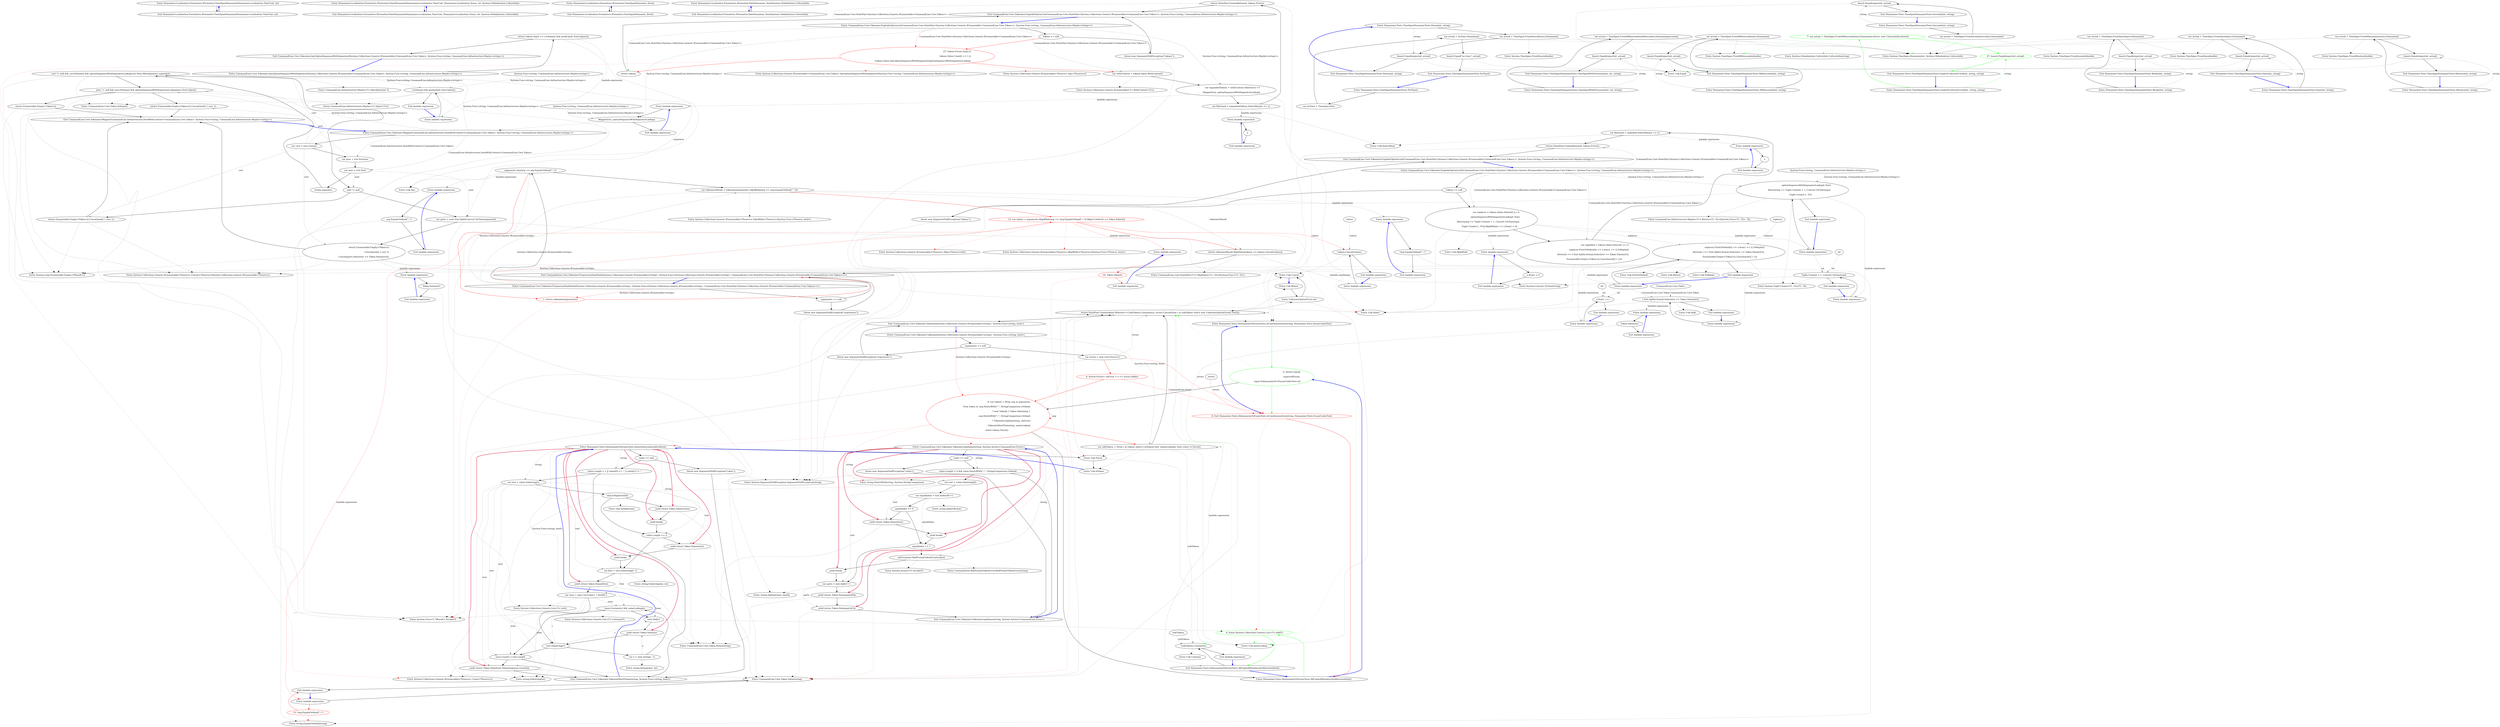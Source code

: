digraph  {
m0_6 [cluster="Humanizer.Localisation.Formatters.IFormatter.TimeSpanHumanize(Humanizer.Localisation.TimeUnit, int)", file="IFormatter.cs", label="Entry Humanizer.Localisation.Formatters.IFormatter.TimeSpanHumanize(Humanizer.Localisation.TimeUnit, int)", span="40-40"];
m0_7 [cluster="Humanizer.Localisation.Formatters.IFormatter.TimeSpanHumanize(Humanizer.Localisation.TimeUnit, int)", file="IFormatter.cs", label="Exit Humanizer.Localisation.Formatters.IFormatter.TimeSpanHumanize(Humanizer.Localisation.TimeUnit, int)", span="40-40"];
m0_2 [cluster="Humanizer.Localisation.Formatters.IFormatter.DateHumanize(Humanizer.Localisation.TimeUnit, Humanizer.Localisation.Tense, int, System.Globalization.CultureInfo)", file="IFormatter.cs", label="Entry Humanizer.Localisation.Formatters.IFormatter.DateHumanize(Humanizer.Localisation.TimeUnit, Humanizer.Localisation.Tense, int, System.Globalization.CultureInfo)", span="26-26"];
m0_3 [cluster="Humanizer.Localisation.Formatters.IFormatter.DateHumanize(Humanizer.Localisation.TimeUnit, Humanizer.Localisation.Tense, int, System.Globalization.CultureInfo)", file="IFormatter.cs", label="Exit Humanizer.Localisation.Formatters.IFormatter.DateHumanize(Humanizer.Localisation.TimeUnit, Humanizer.Localisation.Tense, int, System.Globalization.CultureInfo)", span="26-26"];
m0_4 [cluster="Humanizer.Localisation.Formatters.IFormatter.TimeSpanHumanize_Zero()", file="IFormatter.cs", label="Entry Humanizer.Localisation.Formatters.IFormatter.TimeSpanHumanize_Zero()", span="32-32"];
m0_5 [cluster="Humanizer.Localisation.Formatters.IFormatter.TimeSpanHumanize_Zero()", file="IFormatter.cs", label="Exit Humanizer.Localisation.Formatters.IFormatter.TimeSpanHumanize_Zero()", span="32-32"];
m0_0 [cluster="Humanizer.Localisation.Formatters.IFormatter.DateHumanize_Now(System.Globalization.CultureInfo)", file="IFormatter.cs", label="Entry Humanizer.Localisation.Formatters.IFormatter.DateHumanize_Now(System.Globalization.CultureInfo)", span="16-16"];
m0_1 [cluster="Humanizer.Localisation.Formatters.IFormatter.DateHumanize_Now(System.Globalization.CultureInfo)", file="IFormatter.cs", label="Exit Humanizer.Localisation.Formatters.IFormatter.DateHumanize_Now(System.Globalization.CultureInfo)", span="16-16"];
m1_147 [cluster="CommandLine.Infrastructure.Maybe<T>.MatchJust(out T)", file="TimeSpanHumanizeExtensions.cs", label="Entry CommandLine.Infrastructure.Maybe<T>.MatchJust(out T)", span="31-31"];
m1_109 [cluster="Unk.ToMaybe", file="TimeSpanHumanizeExtensions.cs", label="Entry Unk.ToMaybe", span=""];
m1_9 [cluster="System.ArgumentNullException.ArgumentNullException(string)", file="TimeSpanHumanizeExtensions.cs", label="Entry System.ArgumentNullException.ArgumentNullException(string)", span="0-0"];
m1_10 [cluster="System.Collections.Generic.List<T>.List()", file="TimeSpanHumanizeExtensions.cs", label="Entry System.Collections.Generic.List<T>.List()", span="0-0"];
m1_39 [cluster="Unk.Any", file="TimeSpanHumanizeExtensions.cs", label="Entry Unk.Any", span=""];
m1_75 [cluster="System.Collections.Generic.IEnumerable<T>.WithContext<T>()", file="TimeSpanHumanizeExtensions.cs", label="Entry System.Collections.Generic.IEnumerable<T>.WithContext<T>()", span="92-92"];
m1_195 [cluster="CommandLine.BadFormatTokenError.BadFormatTokenError(string)", file="TimeSpanHumanizeExtensions.cs", label="Entry CommandLine.BadFormatTokenError.BadFormatTokenError(string)", span="188-188"];
m1_13 [cluster="CommandLine.Core.Tokenizer.TokenizeLongName(string, System.Action<CommandLine.Error>)", file="TimeSpanHumanizeExtensions.cs", label="Entry CommandLine.Core.Tokenizer.TokenizeLongName(string, System.Action<CommandLine.Error>)", span="171-171"];
m1_179 [cluster="CommandLine.Core.Tokenizer.TokenizeLongName(string, System.Action<CommandLine.Error>)", file="TimeSpanHumanizeExtensions.cs", label="value == null", span="175-175"];
m1_185 [cluster="CommandLine.Core.Tokenizer.TokenizeLongName(string, System.Action<CommandLine.Error>)", file="TimeSpanHumanizeExtensions.cs", label="yield return Token.Name(text);", span="186-186"];
m1_186 [cluster="CommandLine.Core.Tokenizer.TokenizeLongName(string, System.Action<CommandLine.Error>)", file="TimeSpanHumanizeExtensions.cs", label="yield break;", span="187-187"];
m1_189 [cluster="CommandLine.Core.Tokenizer.TokenizeLongName(string, System.Action<CommandLine.Error>)", file="TimeSpanHumanizeExtensions.cs", label="yield break;", span="192-192"];
m1_191 [cluster="CommandLine.Core.Tokenizer.TokenizeLongName(string, System.Action<CommandLine.Error>)", file="TimeSpanHumanizeExtensions.cs", label="yield return Token.Name(parts[0]);", span="195-195"];
m1_192 [cluster="CommandLine.Core.Tokenizer.TokenizeLongName(string, System.Action<CommandLine.Error>)", file="TimeSpanHumanizeExtensions.cs", label="yield return Token.Value(parts[1]);", span="196-196"];
m1_181 [cluster="CommandLine.Core.Tokenizer.TokenizeLongName(string, System.Action<CommandLine.Error>)", file="TimeSpanHumanizeExtensions.cs", label="value.Length > 2 && value.StartsWith(''--'', StringComparison.Ordinal)", span="180-180"];
m1_182 [cluster="CommandLine.Core.Tokenizer.TokenizeLongName(string, System.Action<CommandLine.Error>)", file="TimeSpanHumanizeExtensions.cs", label="var text = value.Substring(2)", span="182-182"];
m1_188 [cluster="CommandLine.Core.Tokenizer.TokenizeLongName(string, System.Action<CommandLine.Error>)", file="TimeSpanHumanizeExtensions.cs", label="onError(new BadFormatTokenError(value))", span="191-191"];
m1_180 [cluster="CommandLine.Core.Tokenizer.TokenizeLongName(string, System.Action<CommandLine.Error>)", file="TimeSpanHumanizeExtensions.cs", label="throw new ArgumentNullException(''value'');", span="177-177"];
m1_183 [cluster="CommandLine.Core.Tokenizer.TokenizeLongName(string, System.Action<CommandLine.Error>)", file="TimeSpanHumanizeExtensions.cs", label="var equalIndex = text.IndexOf('=')", span="183-183"];
m1_190 [cluster="CommandLine.Core.Tokenizer.TokenizeLongName(string, System.Action<CommandLine.Error>)", file="TimeSpanHumanizeExtensions.cs", label="var parts = text.Split('=')", span="194-194"];
m1_184 [cluster="CommandLine.Core.Tokenizer.TokenizeLongName(string, System.Action<CommandLine.Error>)", file="TimeSpanHumanizeExtensions.cs", label="equalIndex <= 0", span="184-184"];
m1_187 [cluster="CommandLine.Core.Tokenizer.TokenizeLongName(string, System.Action<CommandLine.Error>)", file="TimeSpanHumanizeExtensions.cs", label="equalIndex == 1", span="189-189"];
m1_193 [cluster="CommandLine.Core.Tokenizer.TokenizeLongName(string, System.Action<CommandLine.Error>)", file="TimeSpanHumanizeExtensions.cs", label="Exit CommandLine.Core.Tokenizer.TokenizeLongName(string, System.Action<CommandLine.Error>)", span="171-171"];
m1_76 [cluster="Unk.SelectMany", file="TimeSpanHumanizeExtensions.cs", label="Entry Unk.SelectMany", span=""];
m1_119 [cluster="Unk.Split", file="TimeSpanHumanizeExtensions.cs", label="Entry Unk.Split", span=""];
m1_17 [cluster="Unk.nameLookup", file="TimeSpanHumanizeExtensions.cs", label="Entry Unk.nameLookup", span=""];
m1_174 [cluster="char.IsDigit(char)", file="TimeSpanHumanizeExtensions.cs", label="Entry char.IsDigit(char)", span="0-0"];
m1_177 [cluster="string.String(char, int)", file="TimeSpanHumanizeExtensions.cs", label="Entry string.String(char, int)", span="0-0"];
m1_133 [cluster="CommandLine.Infrastructure.Maybe<T>.IsJust<T>()", file="TimeSpanHumanizeExtensions.cs", label="Entry CommandLine.Infrastructure.Maybe<T>.IsJust<T>()", span="152-152"];
m1_18 [cluster="Unk.Where", file="TimeSpanHumanizeExtensions.cs", label="Entry Unk.Where", span=""];
m1_19 [cluster="UnknownOptionError.cstr", file="TimeSpanHumanizeExtensions.cs", label="Entry UnknownOptionError.cstr", span=""];
m1_20 [cluster="Unk.Concat", file="TimeSpanHumanizeExtensions.cs", label="Entry Unk.Concat", span=""];
m1_175 [cluster="CommandLine.Core.Token.Name(string)", file="TimeSpanHumanizeExtensions.cs", label="Entry CommandLine.Core.Token.Name(string)", span="19-19"];
m1_14 [cluster="Humanizer.Tests.DehumanizeToEnumTests.HonorsDescriptionAttribute()", file="TimeSpanHumanizeExtensions.cs", label="Entry Humanizer.Tests.DehumanizeToEnumTests.HonorsDescriptionAttribute()", span="21-21"];
m1_152 [cluster="CommandLine.Core.Tokenizer.TokenizeShortName(string, System.Func<string, bool>)", file="TimeSpanHumanizeExtensions.cs", label="value == null", span="125-125"];
m1_157 [cluster="CommandLine.Core.Tokenizer.TokenizeShortName(string, System.Func<string, bool>)", file="TimeSpanHumanizeExtensions.cs", label="yield return Token.Value(value);", span="136-136"];
m1_158 [cluster="CommandLine.Core.Tokenizer.TokenizeShortName(string, System.Func<string, bool>)", file="TimeSpanHumanizeExtensions.cs", label="yield break;", span="137-137"];
m1_160 [cluster="CommandLine.Core.Tokenizer.TokenizeShortName(string, System.Func<string, bool>)", file="TimeSpanHumanizeExtensions.cs", label="yield return Token.Name(text);", span="142-142"];
m1_161 [cluster="CommandLine.Core.Tokenizer.TokenizeShortName(string, System.Func<string, bool>)", file="TimeSpanHumanizeExtensions.cs", label="yield break;", span="143-143"];
m1_163 [cluster="CommandLine.Core.Tokenizer.TokenizeShortName(string, System.Func<string, bool>)", file="TimeSpanHumanizeExtensions.cs", label="yield return Token.Name(first);", span="147-147"];
m1_169 [cluster="CommandLine.Core.Tokenizer.TokenizeShortName(string, System.Func<string, bool>)", file="TimeSpanHumanizeExtensions.cs", label="yield return Token.Name(n);", span="157-157"];
m1_171 [cluster="CommandLine.Core.Tokenizer.TokenizeShortName(string, System.Func<string, bool>)", file="TimeSpanHumanizeExtensions.cs", label="yield return Token.Value(text.Substring(seen.Count()));", span="166-166"];
m1_154 [cluster="CommandLine.Core.Tokenizer.TokenizeShortName(string, System.Func<string, bool>)", file="TimeSpanHumanizeExtensions.cs", label="value.Length > 1 || value[0] == '-' || value[1] != '-'", span="130-130"];
m1_155 [cluster="CommandLine.Core.Tokenizer.TokenizeShortName(string, System.Func<string, bool>)", file="TimeSpanHumanizeExtensions.cs", label="var text = value.Substring(1)", span="132-132"];
m1_159 [cluster="CommandLine.Core.Tokenizer.TokenizeShortName(string, System.Func<string, bool>)", file="TimeSpanHumanizeExtensions.cs", label="value.Length == 2", span="140-140"];
m1_167 [cluster="CommandLine.Core.Tokenizer.TokenizeShortName(string, System.Func<string, bool>)", file="TimeSpanHumanizeExtensions.cs", label="!seen.Contains(c) && nameLookup(n)", span="154-154"];
m1_153 [cluster="CommandLine.Core.Tokenizer.TokenizeShortName(string, System.Func<string, bool>)", file="TimeSpanHumanizeExtensions.cs", label="throw new ArgumentNullException(''value'');", span="127-127"];
m1_156 [cluster="CommandLine.Core.Tokenizer.TokenizeShortName(string, System.Func<string, bool>)", file="TimeSpanHumanizeExtensions.cs", label="char.IsDigit(text[0])", span="134-134"];
m1_162 [cluster="CommandLine.Core.Tokenizer.TokenizeShortName(string, System.Func<string, bool>)", file="TimeSpanHumanizeExtensions.cs", label="var first = text.Substring(0, 1)", span="146-146"];
m1_165 [cluster="CommandLine.Core.Tokenizer.TokenizeShortName(string, System.Func<string, bool>)", file="TimeSpanHumanizeExtensions.cs", label="text.Substring(1)", span="151-151"];
m1_170 [cluster="CommandLine.Core.Tokenizer.TokenizeShortName(string, System.Func<string, bool>)", file="TimeSpanHumanizeExtensions.cs", label="seen.Count() < text.Length", span="164-164"];
m1_164 [cluster="CommandLine.Core.Tokenizer.TokenizeShortName(string, System.Func<string, bool>)", file="TimeSpanHumanizeExtensions.cs", label="var seen = new List<char> { first[0] }", span="149-149"];
m1_168 [cluster="CommandLine.Core.Tokenizer.TokenizeShortName(string, System.Func<string, bool>)", file="TimeSpanHumanizeExtensions.cs", label="seen.Add(c)", span="156-156"];
m1_166 [cluster="CommandLine.Core.Tokenizer.TokenizeShortName(string, System.Func<string, bool>)", file="TimeSpanHumanizeExtensions.cs", label="var n = new string(c, 1)", span="153-153"];
m1_172 [cluster="CommandLine.Core.Tokenizer.TokenizeShortName(string, System.Func<string, bool>)", file="TimeSpanHumanizeExtensions.cs", label="Exit CommandLine.Core.Tokenizer.TokenizeShortName(string, System.Func<string, bool>)", span="121-121"];
m1_41 [cluster="System.Func<T, TResult>.Invoke(T)", file="TimeSpanHumanizeExtensions.cs", label="Entry System.Func<T, TResult>.Invoke(T)", span="0-0"];
m1_42 [cluster="System.Collections.Generic.IEnumerable<TSource>.SkipWhile<TSource>(System.Func<TSource, bool>)", file="TimeSpanHumanizeExtensions.cs", label="Entry System.Collections.Generic.IEnumerable<TSource>.SkipWhile<TSource>(System.Func<TSource, bool>)", span="0-0"];
m1_27 [cluster="lambda expression", file="TimeSpanHumanizeExtensions.cs", label="!unkTokens.Contains(x)", span="30-30"];
m1_72 [cluster="System.Collections.Generic.IEnumerable<TSource>.Any<TSource>()", file="TimeSpanHumanizeExtensions.cs", label="Entry System.Collections.Generic.IEnumerable<TSource>.Any<TSource>()", span="0-0"];
m1_178 [cluster="System.Collections.Generic.List<T>.Contains(T)", file="TimeSpanHumanizeExtensions.cs", label="Entry System.Collections.Generic.List<T>.Contains(T)", span="0-0"];
m1_7 [cluster="CommandLine.Core.Tokenizer.Tokenize(System.Collections.Generic.IEnumerable<string>, System.Func<string, bool>)", file="TimeSpanHumanizeExtensions.cs", label="return StatePair.Create(tokens.Where(x=>!unkTokens.Contains(x)), errors.Concat(from t in unkTokens select new UnknownOptionError(t.Text)));", span="30-30"];
m1_196 [cluster="System.Action<T>.Invoke(T)", file="TimeSpanHumanizeExtensions.cs", label="Entry System.Action<T>.Invoke(T)", span="0-0"];
m1_176 [cluster="string.Substring(int, int)", file="TimeSpanHumanizeExtensions.cs", label="Entry string.Substring(int, int)", span="0-0"];
m1_101 [cluster="System.Convert.ToChar(string)", file="TimeSpanHumanizeExtensions.cs", label="Entry System.Convert.ToChar(string)", span="0-0"];
m1_110 [cluster="System.Linq.Enumerable.Empty<TResult>()", file="TimeSpanHumanizeExtensions.cs", label="Entry System.Linq.Enumerable.Empty<TResult>()", span="0-0"];
m1_173 [cluster="string.Substring(int)", file="TimeSpanHumanizeExtensions.cs", label="Entry string.Substring(int)", span="0-0"];
m1_11 [cluster="string.StartsWith(string, System.StringComparison)", file="TimeSpanHumanizeExtensions.cs", label="Entry string.StartsWith(string, System.StringComparison)", span="0-0"];
m1_49 [cluster="string.EqualsOrdinal(string)", file="TimeSpanHumanizeExtensions.cs", label="Entry string.EqualsOrdinal(string)", span="34-34"];
m1_62 [cluster="CommandLine.Core.Tokenizer.ExplodeOptionList(CommandLine.Core.StatePair<System.Collections.Generic.IEnumerable<CommandLine.Core.Token>>, System.Func<string, CommandLine.Infrastructure.Maybe<string>>)", file="TimeSpanHumanizeExtensions.cs", label="Entry CommandLine.Core.Tokenizer.ExplodeOptionList(CommandLine.Core.StatePair<System.Collections.Generic.IEnumerable<CommandLine.Core.Token>>, System.Func<string, CommandLine.Infrastructure.Maybe<string>>)", span="48-48"];
m1_63 [cluster="CommandLine.Core.Tokenizer.ExplodeOptionList(CommandLine.Core.StatePair<System.Collections.Generic.IEnumerable<CommandLine.Core.Token>>, System.Func<string, CommandLine.Infrastructure.Maybe<string>>)", file="TimeSpanHumanizeExtensions.cs", label="tokens == null", span="52-52"];
m1_65 [cluster="CommandLine.Core.Tokenizer.ExplodeOptionList(CommandLine.Core.StatePair<System.Collections.Generic.IEnumerable<CommandLine.Core.Token>>, System.Func<string, CommandLine.Infrastructure.Maybe<string>>)", color=red, community=0, file="TimeSpanHumanizeExtensions.cs", label="27: tokens.Errors.Any() ||\r\n                tokens.Value.Count() == 1 ||\r\n                !tokens.Value.AnyOptionSequenceWithSeparator(optionSequenceWithSeparatorLookup)", span="54-56"];
m1_66 [cluster="CommandLine.Core.Tokenizer.ExplodeOptionList(CommandLine.Core.StatePair<System.Collections.Generic.IEnumerable<CommandLine.Core.Token>>, System.Func<string, CommandLine.Infrastructure.Maybe<string>>)", file="TimeSpanHumanizeExtensions.cs", label="return tokens;", span="58-58"];
m1_67 [cluster="CommandLine.Core.Tokenizer.ExplodeOptionList(CommandLine.Core.StatePair<System.Collections.Generic.IEnumerable<CommandLine.Core.Token>>, System.Func<string, CommandLine.Infrastructure.Maybe<string>>)", file="TimeSpanHumanizeExtensions.cs", label="var withContext = tokens.Value.WithContext()", span="61-61"];
m1_68 [cluster="CommandLine.Core.Tokenizer.ExplodeOptionList(CommandLine.Core.StatePair<System.Collections.Generic.IEnumerable<CommandLine.Core.Token>>, System.Func<string, CommandLine.Infrastructure.Maybe<string>>)", file="TimeSpanHumanizeExtensions.cs", label="var expandedTokens = withContext.Select(ictx =>\r\n                Mapper(ictx, optionSequenceWithSeparatorLookup))", span="62-63"];
m1_70 [cluster="CommandLine.Core.Tokenizer.ExplodeOptionList(CommandLine.Core.StatePair<System.Collections.Generic.IEnumerable<CommandLine.Core.Token>>, System.Func<string, CommandLine.Infrastructure.Maybe<string>>)", file="TimeSpanHumanizeExtensions.cs", label="return StatePair.Create(flattened, tokens.Errors);", span="67-67"];
m1_64 [cluster="CommandLine.Core.Tokenizer.ExplodeOptionList(CommandLine.Core.StatePair<System.Collections.Generic.IEnumerable<CommandLine.Core.Token>>, System.Func<string, CommandLine.Infrastructure.Maybe<string>>)", file="TimeSpanHumanizeExtensions.cs", label="throw new ArgumentNullException(''tokens'');", span="52-52"];
m1_69 [cluster="CommandLine.Core.Tokenizer.ExplodeOptionList(CommandLine.Core.StatePair<System.Collections.Generic.IEnumerable<CommandLine.Core.Token>>, System.Func<string, CommandLine.Infrastructure.Maybe<string>>)", file="TimeSpanHumanizeExtensions.cs", label="var flattened = expandedTokens.SelectMany(x => x)", span="65-65"];
m1_71 [cluster="CommandLine.Core.Tokenizer.ExplodeOptionList(CommandLine.Core.StatePair<System.Collections.Generic.IEnumerable<CommandLine.Core.Token>>, System.Func<string, CommandLine.Infrastructure.Maybe<string>>)", file="TimeSpanHumanizeExtensions.cs", label="Exit CommandLine.Core.Tokenizer.ExplodeOptionList(CommandLine.Core.StatePair<System.Collections.Generic.IEnumerable<CommandLine.Core.Token>>, System.Func<string, CommandLine.Infrastructure.Maybe<string>>)", span="48-48"];
m1_96 [cluster="System.Tuple.Create<T1, T2>(T1, T2)", file="TimeSpanHumanizeExtensions.cs", label="Entry System.Tuple.Create<T1, T2>(T1, T2)", span="0-0"];
m1_15 [cluster="Unk.ToList", file="TimeSpanHumanizeExtensions.cs", label="Entry Unk.ToList", span=""];
m1_16 [cluster="Unk.IsName", file="TimeSpanHumanizeExtensions.cs", label="Entry Unk.IsName", span=""];
m1_111 [cluster="System.Collections.Generic.IEnumerable<TSource>.Concat<TSource>(System.Collections.Generic.IEnumerable<TSource>)", file="TimeSpanHumanizeExtensions.cs", label="Entry System.Collections.Generic.IEnumerable<TSource>.Concat<TSource>(System.Collections.Generic.IEnumerable<TSource>)", span="0-0"];
m1_126 [cluster="CommandLine.Core.Tokenizer.AnyOptionSequenceWithSeparator(System.Collections.Generic.IEnumerable<CommandLine.Core.Token>, System.Func<string, CommandLine.Infrastructure.Maybe<string>>)", file="TimeSpanHumanizeExtensions.cs", label="Entry CommandLine.Core.Tokenizer.AnyOptionSequenceWithSeparator(System.Collections.Generic.IEnumerable<CommandLine.Core.Token>, System.Func<string, CommandLine.Infrastructure.Maybe<string>>)", span="91-91"];
m1_127 [cluster="CommandLine.Core.Tokenizer.AnyOptionSequenceWithSeparator(System.Collections.Generic.IEnumerable<CommandLine.Core.Token>, System.Func<string, CommandLine.Infrastructure.Maybe<string>>)", file="TimeSpanHumanizeExtensions.cs", label="return tokens.Any(t => t.IsName() && predicate(t.Text).IsJust());", span="93-93"];
m1_128 [cluster="CommandLine.Core.Tokenizer.AnyOptionSequenceWithSeparator(System.Collections.Generic.IEnumerable<CommandLine.Core.Token>, System.Func<string, CommandLine.Infrastructure.Maybe<string>>)", file="TimeSpanHumanizeExtensions.cs", label="Exit CommandLine.Core.Tokenizer.AnyOptionSequenceWithSeparator(System.Collections.Generic.IEnumerable<CommandLine.Core.Token>, System.Func<string, CommandLine.Infrastructure.Maybe<string>>)", span="91-91"];
m1_132 [cluster="CommandLine.Core.Token.IsName()", file="TimeSpanHumanizeExtensions.cs", label="Entry CommandLine.Core.Token.IsName()", span="72-72"];
m1_74 [cluster="System.Collections.Generic.IEnumerable<CommandLine.Core.Token>.AnyOptionSequenceWithSeparator(System.Func<string, CommandLine.Infrastructure.Maybe<string>>)", file="TimeSpanHumanizeExtensions.cs", label="Entry System.Collections.Generic.IEnumerable<CommandLine.Core.Token>.AnyOptionSequenceWithSeparator(System.Func<string, CommandLine.Infrastructure.Maybe<string>>)", span="91-91"];
m1_80 [cluster="CommandLine.Core.Tokenizer.Mapper(CommandLine.Infrastructure.ItemWithContext<CommandLine.Core.Token>, System.Func<string, CommandLine.Infrastructure.Maybe<string>>)", file="TimeSpanHumanizeExtensions.cs", label="Entry CommandLine.Core.Tokenizer.Mapper(CommandLine.Infrastructure.ItemWithContext<CommandLine.Core.Token>, System.Func<string, CommandLine.Infrastructure.Maybe<string>>)", span="96-96"];
m1_134 [cluster="CommandLine.Core.Tokenizer.Mapper(CommandLine.Infrastructure.ItemWithContext<CommandLine.Core.Token>, System.Func<string, CommandLine.Infrastructure.Maybe<string>>)", file="TimeSpanHumanizeExtensions.cs", label="var curr = ictx.Current", span="98-98"];
m1_135 [cluster="CommandLine.Core.Tokenizer.Mapper(CommandLine.Infrastructure.ItemWithContext<CommandLine.Core.Token>, System.Func<string, CommandLine.Infrastructure.Maybe<string>>)", file="TimeSpanHumanizeExtensions.cs", label="var prev = ictx.Previous", span="99-99"];
m1_136 [cluster="CommandLine.Core.Tokenizer.Mapper(CommandLine.Infrastructure.ItemWithContext<CommandLine.Core.Token>, System.Func<string, CommandLine.Infrastructure.Maybe<string>>)", file="TimeSpanHumanizeExtensions.cs", label="var next = ictx.Next", span="100-100"];
m1_138 [cluster="CommandLine.Core.Tokenizer.Mapper(CommandLine.Infrastructure.ItemWithContext<CommandLine.Core.Token>, System.Func<string, CommandLine.Infrastructure.Maybe<string>>)", file="TimeSpanHumanizeExtensions.cs", label="curr != null && curr.IsName() && optionSequenceWithSeparatorLookup(curr.Text).MatchJust(out separator)", span="103-103"];
m1_143 [cluster="CommandLine.Core.Tokenizer.Mapper(CommandLine.Infrastructure.ItemWithContext<CommandLine.Core.Token>, System.Func<string, CommandLine.Infrastructure.Maybe<string>>)", file="TimeSpanHumanizeExtensions.cs", label="prev != null && prev.IsName() && optionSequenceWithSeparatorLookup(prev.Text).IsJust()", span="114-114"];
m1_141 [cluster="CommandLine.Core.Tokenizer.Mapper(CommandLine.Infrastructure.ItemWithContext<CommandLine.Core.Token>, System.Func<string, CommandLine.Infrastructure.Maybe<string>>)", file="TimeSpanHumanizeExtensions.cs", label="return Enumerable.Empty<Token>()\r\n                            .Concat(new[] { curr })\r\n                            .Concat(parts.Select(str => Token.Value(str)));", span="108-110"];
m1_142 [cluster="CommandLine.Core.Tokenizer.Mapper(CommandLine.Infrastructure.ItemWithContext<CommandLine.Core.Token>, System.Func<string, CommandLine.Infrastructure.Maybe<string>>)", file="TimeSpanHumanizeExtensions.cs", label="return Enumerable.Empty<Token>().Concat(new[] { curr });", span="112-112"];
m1_145 [cluster="CommandLine.Core.Tokenizer.Mapper(CommandLine.Infrastructure.ItemWithContext<CommandLine.Core.Token>, System.Func<string, CommandLine.Infrastructure.Maybe<string>>)", file="TimeSpanHumanizeExtensions.cs", label="return Enumerable.Empty<Token>().Concat(new[] { curr });", span="118-118"];
m1_137 [cluster="CommandLine.Core.Tokenizer.Mapper(CommandLine.Infrastructure.ItemWithContext<CommandLine.Core.Token>, System.Func<string, CommandLine.Infrastructure.Maybe<string>>)", file="TimeSpanHumanizeExtensions.cs", label="string separator", span="102-102"];
m1_139 [cluster="CommandLine.Core.Tokenizer.Mapper(CommandLine.Infrastructure.ItemWithContext<CommandLine.Core.Token>, System.Func<string, CommandLine.Infrastructure.Maybe<string>>)", file="TimeSpanHumanizeExtensions.cs", label="next != null", span="105-105"];
m1_140 [cluster="CommandLine.Core.Tokenizer.Mapper(CommandLine.Infrastructure.ItemWithContext<CommandLine.Core.Token>, System.Func<string, CommandLine.Infrastructure.Maybe<string>>)", file="TimeSpanHumanizeExtensions.cs", label="var parts = next.Text.Split(Convert.ToChar(separator))", span="107-107"];
m1_144 [cluster="CommandLine.Core.Tokenizer.Mapper(CommandLine.Infrastructure.ItemWithContext<CommandLine.Core.Token>, System.Func<string, CommandLine.Infrastructure.Maybe<string>>)", file="TimeSpanHumanizeExtensions.cs", label="return Enumerable.Empty<Token>();", span="116-116"];
m1_146 [cluster="CommandLine.Core.Tokenizer.Mapper(CommandLine.Infrastructure.ItemWithContext<CommandLine.Core.Token>, System.Func<string, CommandLine.Infrastructure.Maybe<string>>)", file="TimeSpanHumanizeExtensions.cs", label="Exit CommandLine.Core.Tokenizer.Mapper(CommandLine.Infrastructure.ItemWithContext<CommandLine.Core.Token>, System.Func<string, CommandLine.Infrastructure.Maybe<string>>)", span="96-96"];
m1_149 [cluster="lambda expression", file="TimeSpanHumanizeExtensions.cs", label="Entry lambda expression", span="110-110"];
m1_23 [cluster="Humanizer.Tests.DehumanizeToEnumTests.IsCaseInsensitive(string, Humanizer.Tests.EnumUnderTest)", color=red, community=0, file="TimeSpanHumanizeExtensions.cs", label="4: Exit Humanizer.Tests.DehumanizeToEnumTests.IsCaseInsensitive(string, Humanizer.Tests.EnumUnderTest)", span="36-36"];
m1_26 [cluster="Humanizer.Tests.DehumanizeToEnumTests.AllCapitalMembersAreReturnedAsIs()", file="TimeSpanHumanizeExtensions.cs", label="Exit Humanizer.Tests.DehumanizeToEnumTests.AllCapitalMembersAreReturnedAsIs()", span="44-44"];
m1_22 [cluster="Humanizer.Tests.DehumanizeToEnumTests.IsCaseInsensitive(string, Humanizer.Tests.EnumUnderTest)", color=green, community=0, file="TimeSpanHumanizeExtensions.cs", label="4: Assert.Equal(\r\n                expectedEnum,\r\n                input.DehumanizeTo<EnumUnderTest>())", span="38-40"];
m1_24 [cluster="Humanizer.Tests.DehumanizeToEnumTests.AllCapitalMembersAreReturnedAsIs()", file="TimeSpanHumanizeExtensions.cs", label="Entry Humanizer.Tests.DehumanizeToEnumTests.AllCapitalMembersAreReturnedAsIs()", span="44-44"];
m1_28 [cluster="lambda expression", file="TimeSpanHumanizeExtensions.cs", label="Exit lambda expression", span="30-30"];
m1_46 [cluster="lambda expression", file="TimeSpanHumanizeExtensions.cs", label="Entry lambda expression", span="39-39"];
m1_50 [cluster="lambda expression", file="TimeSpanHumanizeExtensions.cs", label="Entry lambda expression", span="41-41"];
m1_53 [cluster="lambda expression", file="TimeSpanHumanizeExtensions.cs", label="Entry lambda expression", span="42-42"];
m1_56 [cluster="lambda expression", file="TimeSpanHumanizeExtensions.cs", label="Entry lambda expression", span="42-42"];
m1_60 [cluster="lambda expression", file="TimeSpanHumanizeExtensions.cs", label="tokens.Concat(values)", span="43-43"];
m1_59 [cluster="lambda expression", file="TimeSpanHumanizeExtensions.cs", label="Entry lambda expression", span="43-43"];
m1_47 [cluster="lambda expression", file="TimeSpanHumanizeExtensions.cs", label="arg.EqualsOrdinal(''--'')", span="39-39"];
m1_48 [cluster="lambda expression", file="TimeSpanHumanizeExtensions.cs", label="Exit lambda expression", span="39-39"];
m1_51 [cluster="lambda expression", file="TimeSpanHumanizeExtensions.cs", label="!arg.EqualsOrdinal(''--'')", span="41-41"];
m1_52 [cluster="lambda expression", file="TimeSpanHumanizeExtensions.cs", label="Exit lambda expression", span="41-41"];
m1_54 [cluster="lambda expression", color=red, community=0, file="TimeSpanHumanizeExtensions.cs", label="13: !arg.EqualsOrdinal(''--'')", span="42-42"];
m1_55 [cluster="lambda expression", file="TimeSpanHumanizeExtensions.cs", label="Exit lambda expression", span="42-42"];
m1_57 [cluster="lambda expression", color=red, community=0, file="TimeSpanHumanizeExtensions.cs", label="16: Token.Value(t)", span="42-42"];
m1_58 [cluster="lambda expression", file="TimeSpanHumanizeExtensions.cs", label="Exit lambda expression", span="42-42"];
m1_61 [cluster="lambda expression", file="TimeSpanHumanizeExtensions.cs", label="Exit lambda expression", span="43-43"];
m1_78 [cluster="lambda expression", file="TimeSpanHumanizeExtensions.cs", label="Mapper(ictx, optionSequenceWithSeparatorLookup)", span="63-63"];
m1_77 [cluster="lambda expression", file="TimeSpanHumanizeExtensions.cs", label="Entry lambda expression", span="62-63"];
m1_81 [cluster="lambda expression", file="TimeSpanHumanizeExtensions.cs", label="Entry lambda expression", span="65-65"];
m1_79 [cluster="lambda expression", file="TimeSpanHumanizeExtensions.cs", label="Exit lambda expression", span="62-63"];
m1_82 [cluster="lambda expression", file="TimeSpanHumanizeExtensions.cs", label=x, span="65-65"];
m1_83 [cluster="lambda expression", file="TimeSpanHumanizeExtensions.cs", label="Exit lambda expression", span="65-65"];
m1_94 [cluster="lambda expression", file="TimeSpanHumanizeExtensions.cs", label="optionSequenceWithSeparatorLookup(t.Text)\r\n                    .Return(sep => Tuple.Create(i + 1, Convert.ToChar(sep)),\r\n                        Tuple.Create(-1, '\0'))", span="77-79"];
m1_93 [cluster="lambda expression", file="TimeSpanHumanizeExtensions.cs", label="Entry lambda expression", span="76-79"];
m1_102 [cluster="lambda expression", file="TimeSpanHumanizeExtensions.cs", label="Entry lambda expression", span="79-79"];
m1_106 [cluster="lambda expression", file="TimeSpanHumanizeExtensions.cs", label="replaces.FirstOrDefault(x => x.Item1 == i).ToMaybe()\r\n                            .Return(r => t.Text.Split(r.Item2).Select(str => Token.Value(str)),\r\n                                Enumerable.Empty<Token>().Concat(new[]{ t }))", span="82-84"];
m1_105 [cluster="lambda expression", file="TimeSpanHumanizeExtensions.cs", label="Entry lambda expression", span="81-84"];
m1_123 [cluster="lambda expression", file="TimeSpanHumanizeExtensions.cs", label="Entry lambda expression", span="86-86"];
m1_99 [cluster="lambda expression", file="TimeSpanHumanizeExtensions.cs", label="Tuple.Create(i + 1, Convert.ToChar(sep))", span="78-78"];
m1_95 [cluster="lambda expression", file="TimeSpanHumanizeExtensions.cs", label="Exit lambda expression", span="76-79"];
m1_98 [cluster="lambda expression", file="TimeSpanHumanizeExtensions.cs", label="Entry lambda expression", span="78-78"];
m1_100 [cluster="lambda expression", file="TimeSpanHumanizeExtensions.cs", label="Exit lambda expression", span="78-78"];
m1_103 [cluster="lambda expression", file="TimeSpanHumanizeExtensions.cs", label="x.Item1 < 0", span="79-79"];
m1_104 [cluster="lambda expression", file="TimeSpanHumanizeExtensions.cs", label="Exit lambda expression", span="79-79"];
m1_114 [cluster="lambda expression", file="TimeSpanHumanizeExtensions.cs", label="x.Item1 == i", span="82-82"];
m1_117 [cluster="lambda expression", file="TimeSpanHumanizeExtensions.cs", label="t.Text.Split(r.Item2).Select(str => Token.Value(str))", span="83-83"];
m1_107 [cluster="lambda expression", file="TimeSpanHumanizeExtensions.cs", label="Exit lambda expression", span="81-84"];
m1_113 [cluster="lambda expression", file="TimeSpanHumanizeExtensions.cs", label="Entry lambda expression", span="82-82"];
m1_116 [cluster="lambda expression", file="TimeSpanHumanizeExtensions.cs", label="Entry lambda expression", span="83-83"];
m1_115 [cluster="lambda expression", file="TimeSpanHumanizeExtensions.cs", label="Exit lambda expression", span="82-82"];
m1_118 [cluster="lambda expression", file="TimeSpanHumanizeExtensions.cs", label="Exit lambda expression", span="83-83"];
m1_120 [cluster="lambda expression", file="TimeSpanHumanizeExtensions.cs", label="Entry lambda expression", span="83-83"];
m1_121 [cluster="lambda expression", file="TimeSpanHumanizeExtensions.cs", label="Token.Value(str)", span="83-83"];
m1_122 [cluster="lambda expression", file="TimeSpanHumanizeExtensions.cs", label="Exit lambda expression", span="83-83"];
m1_124 [cluster="lambda expression", file="TimeSpanHumanizeExtensions.cs", label=x, span="86-86"];
m1_125 [cluster="lambda expression", file="TimeSpanHumanizeExtensions.cs", label="Exit lambda expression", span="86-86"];
m1_130 [cluster="lambda expression", file="TimeSpanHumanizeExtensions.cs", label="t.IsName() && predicate(t.Text).IsJust()", span="93-93"];
m1_129 [cluster="lambda expression", file="TimeSpanHumanizeExtensions.cs", label="Entry lambda expression", span="93-93"];
m1_131 [cluster="lambda expression", file="TimeSpanHumanizeExtensions.cs", label="Exit lambda expression", span="93-93"];
m1_150 [cluster="lambda expression", file="TimeSpanHumanizeExtensions.cs", label="Token.Value(str)", span="110-110"];
m1_5 [cluster="CommandLine.Core.Tokenizer.Tokenize(System.Collections.Generic.IEnumerable<string>, System.Func<string, bool>)", color=red, community=0, file="TimeSpanHumanizeExtensions.cs", label="4: var tokens = (from arg in arguments\r\n                          from token in !arg.StartsWith(''-'', StringComparison.Ordinal)\r\n                               ? new Token[] { Token.Value(arg) }\r\n                               : arg.StartsWith(''--'', StringComparison.Ordinal)\r\n                                     ? TokenizeLongName(arg, onError)\r\n                                     : TokenizeShortName(arg, nameLookup)\r\n                          select token).ToList()", span="20-26"];
m1_12 [cluster="CommandLine.Core.Token.Value(string)", file="TimeSpanHumanizeExtensions.cs", label="Entry CommandLine.Core.Token.Value(string)", span="26-26"];
m1_151 [cluster="lambda expression", file="TimeSpanHumanizeExtensions.cs", label="Exit lambda expression", span="110-110"];
m1_25 [cluster="System.Collections.Generic.List<T>.Add(T)", color=green, community=0, file="TimeSpanHumanizeExtensions.cs", label="4: Entry System.Collections.Generic.List<T>.Add(T)", span="0-0"];
m1_29 [cluster="Unk.Contains", file="TimeSpanHumanizeExtensions.cs", label="Entry Unk.Contains", span=""];
m1_108 [cluster="Unk.FirstOrDefault", file="TimeSpanHumanizeExtensions.cs", label="Entry Unk.FirstOrDefault", span=""];
m1_73 [cluster="System.Collections.Generic.IEnumerable<TSource>.Count<TSource>()", file="TimeSpanHumanizeExtensions.cs", label="Entry System.Collections.Generic.IEnumerable<TSource>.Count<TSource>()", span="0-0"];
m1_44 [cluster="Unk.Select", file="TimeSpanHumanizeExtensions.cs", label="Entry Unk.Select", span=""];
m1_148 [cluster="string.Split(params char[])", file="TimeSpanHumanizeExtensions.cs", label="Entry string.Split(params char[])", span="0-0"];
m1_0 [cluster="CommandLine.Core.Tokenizer.Tokenize(System.Collections.Generic.IEnumerable<string>, System.Func<string, bool>)", file="TimeSpanHumanizeExtensions.cs", label="Entry CommandLine.Core.Tokenizer.Tokenize(System.Collections.Generic.IEnumerable<string>, System.Func<string, bool>)", span="11-11"];
m1_1 [cluster="CommandLine.Core.Tokenizer.Tokenize(System.Collections.Generic.IEnumerable<string>, System.Func<string, bool>)", file="TimeSpanHumanizeExtensions.cs", label="arguments == null", span="15-15"];
m1_6 [cluster="CommandLine.Core.Tokenizer.Tokenize(System.Collections.Generic.IEnumerable<string>, System.Func<string, bool>)", file="TimeSpanHumanizeExtensions.cs", label="var unkTokens = (from t in tokens where t.IsName() && !nameLookup(t.Text) select t).ToList()", span="28-28"];
m1_2 [cluster="CommandLine.Core.Tokenizer.Tokenize(System.Collections.Generic.IEnumerable<string>, System.Func<string, bool>)", file="TimeSpanHumanizeExtensions.cs", label="throw new ArgumentNullException(''arguments'');", span="15-15"];
m1_3 [cluster="CommandLine.Core.Tokenizer.Tokenize(System.Collections.Generic.IEnumerable<string>, System.Func<string, bool>)", file="TimeSpanHumanizeExtensions.cs", label="var errors = new List<Error>()", span="17-17"];
m1_4 [cluster="CommandLine.Core.Tokenizer.Tokenize(System.Collections.Generic.IEnumerable<string>, System.Func<string, bool>)", color=red, community=0, file="TimeSpanHumanizeExtensions.cs", label="4: Action<Error> onError = e => errors.Add(e)", span="18-18"];
m1_8 [cluster="CommandLine.Core.Tokenizer.Tokenize(System.Collections.Generic.IEnumerable<string>, System.Func<string, bool>)", file="TimeSpanHumanizeExtensions.cs", label="Exit CommandLine.Core.Tokenizer.Tokenize(System.Collections.Generic.IEnumerable<string>, System.Func<string, bool>)", span="11-11"];
m1_45 [cluster="CommandLine.Core.StatePair<T1>.MapValue<T1, T2>(System.Func<T1, T2>)", file="TimeSpanHumanizeExtensions.cs", label="Entry CommandLine.Core.StatePair<T1>.MapValue<T1, T2>(System.Func<T1, T2>)", span="69-69"];
m1_84 [cluster="CommandLine.Core.Tokenizer.ExplodeOptionList2(CommandLine.Core.StatePair<System.Collections.Generic.IEnumerable<CommandLine.Core.Token>>, System.Func<string, CommandLine.Infrastructure.Maybe<string>>)", file="TimeSpanHumanizeExtensions.cs", label="Entry CommandLine.Core.Tokenizer.ExplodeOptionList2(CommandLine.Core.StatePair<System.Collections.Generic.IEnumerable<CommandLine.Core.Token>>, System.Func<string, CommandLine.Infrastructure.Maybe<string>>)", span="70-70"];
m1_85 [cluster="CommandLine.Core.Tokenizer.ExplodeOptionList2(CommandLine.Core.StatePair<System.Collections.Generic.IEnumerable<CommandLine.Core.Token>>, System.Func<string, CommandLine.Infrastructure.Maybe<string>>)", file="TimeSpanHumanizeExtensions.cs", label="tokens == null", span="74-74"];
m1_87 [cluster="CommandLine.Core.Tokenizer.ExplodeOptionList2(CommandLine.Core.StatePair<System.Collections.Generic.IEnumerable<CommandLine.Core.Token>>, System.Func<string, CommandLine.Infrastructure.Maybe<string>>)", file="TimeSpanHumanizeExtensions.cs", label="var replaces = tokens.Value.Select((t,i) =>\r\n                optionSequenceWithSeparatorLookup(t.Text)\r\n                    .Return(sep => Tuple.Create(i + 1, Convert.ToChar(sep)),\r\n                        Tuple.Create(-1, '\0'))).SkipWhile(x => x.Item1 < 0)", span="76-79"];
m1_88 [cluster="CommandLine.Core.Tokenizer.ExplodeOptionList2(CommandLine.Core.StatePair<System.Collections.Generic.IEnumerable<CommandLine.Core.Token>>, System.Func<string, CommandLine.Infrastructure.Maybe<string>>)", file="TimeSpanHumanizeExtensions.cs", label="var exploded = tokens.Value.Select((t, i) =>\r\n                        replaces.FirstOrDefault(x => x.Item1 == i).ToMaybe()\r\n                            .Return(r => t.Text.Split(r.Item2).Select(str => Token.Value(str)),\r\n                                Enumerable.Empty<Token>().Concat(new[]{ t })))", span="81-84"];
m1_90 [cluster="CommandLine.Core.Tokenizer.ExplodeOptionList2(CommandLine.Core.StatePair<System.Collections.Generic.IEnumerable<CommandLine.Core.Token>>, System.Func<string, CommandLine.Infrastructure.Maybe<string>>)", file="TimeSpanHumanizeExtensions.cs", label="return StatePair.Create(flattened, tokens.Errors);", span="88-88"];
m1_86 [cluster="CommandLine.Core.Tokenizer.ExplodeOptionList2(CommandLine.Core.StatePair<System.Collections.Generic.IEnumerable<CommandLine.Core.Token>>, System.Func<string, CommandLine.Infrastructure.Maybe<string>>)", file="TimeSpanHumanizeExtensions.cs", label="throw new ArgumentNullException(''tokens'');", span="74-74"];
m1_89 [cluster="CommandLine.Core.Tokenizer.ExplodeOptionList2(CommandLine.Core.StatePair<System.Collections.Generic.IEnumerable<CommandLine.Core.Token>>, System.Func<string, CommandLine.Infrastructure.Maybe<string>>)", file="TimeSpanHumanizeExtensions.cs", label="var flattened = exploded.SelectMany(x => x)", span="86-86"];
m1_91 [cluster="CommandLine.Core.Tokenizer.ExplodeOptionList2(CommandLine.Core.StatePair<System.Collections.Generic.IEnumerable<CommandLine.Core.Token>>, System.Func<string, CommandLine.Infrastructure.Maybe<string>>)", file="TimeSpanHumanizeExtensions.cs", label="Exit CommandLine.Core.Tokenizer.ExplodeOptionList2(CommandLine.Core.StatePair<System.Collections.Generic.IEnumerable<CommandLine.Core.Token>>, System.Func<string, CommandLine.Infrastructure.Maybe<string>>)", span="70-70"];
m1_21 [cluster="Humanizer.Tests.DehumanizeToEnumTests.IsCaseInsensitive(string, Humanizer.Tests.EnumUnderTest)", file="TimeSpanHumanizeExtensions.cs", label="Entry Humanizer.Tests.DehumanizeToEnumTests.IsCaseInsensitive(string, Humanizer.Tests.EnumUnderTest)", span="36-36"];
m1_92 [cluster="Unk.SkipWhile", file="TimeSpanHumanizeExtensions.cs", label="Entry Unk.SkipWhile", span=""];
m1_194 [cluster="string.IndexOf(char)", file="TimeSpanHumanizeExtensions.cs", label="Entry string.IndexOf(char)", span="0-0"];
m1_112 [cluster="Unk.Return", file="TimeSpanHumanizeExtensions.cs", label="Entry Unk.Return", span=""];
m1_40 [cluster="System.Collections.Generic.IEnumerable<TSource>.TakeWhile<TSource>(System.Func<TSource, bool>)", file="TimeSpanHumanizeExtensions.cs", label="Entry System.Collections.Generic.IEnumerable<TSource>.TakeWhile<TSource>(System.Func<TSource, bool>)", span="0-0"];
m1_97 [cluster="CommandLine.Infrastructure.Maybe<T1>.Return<T1, T2>(System.Func<T1, T2>, T2)", file="TimeSpanHumanizeExtensions.cs", label="Entry CommandLine.Infrastructure.Maybe<T1>.Return<T1, T2>(System.Func<T1, T2>, T2)", span="103-103"];
m1_43 [cluster="System.Collections.Generic.IEnumerable<TSource>.Skip<TSource>(int)", file="TimeSpanHumanizeExtensions.cs", label="Entry System.Collections.Generic.IEnumerable<TSource>.Skip<TSource>(int)", span="0-0"];
m1_30 [cluster="CommandLine.Core.Tokenizer.PreprocessDashDash(System.Collections.Generic.IEnumerable<string>, System.Func<System.Collections.Generic.IEnumerable<string>, CommandLine.Core.StatePair<System.Collections.Generic.IEnumerable<CommandLine.Core.Token>>>)", file="TimeSpanHumanizeExtensions.cs", label="Entry CommandLine.Core.Tokenizer.PreprocessDashDash(System.Collections.Generic.IEnumerable<string>, System.Func<System.Collections.Generic.IEnumerable<string>, CommandLine.Core.StatePair<System.Collections.Generic.IEnumerable<CommandLine.Core.Token>>>)", span="33-33"];
m1_31 [cluster="CommandLine.Core.Tokenizer.PreprocessDashDash(System.Collections.Generic.IEnumerable<string>, System.Func<System.Collections.Generic.IEnumerable<string>, CommandLine.Core.StatePair<System.Collections.Generic.IEnumerable<CommandLine.Core.Token>>>)", file="TimeSpanHumanizeExtensions.cs", label="arguments == null", span="37-37"];
m1_33 [cluster="CommandLine.Core.Tokenizer.PreprocessDashDash(System.Collections.Generic.IEnumerable<string>, System.Func<System.Collections.Generic.IEnumerable<string>, CommandLine.Core.StatePair<System.Collections.Generic.IEnumerable<CommandLine.Core.Token>>>)", file="TimeSpanHumanizeExtensions.cs", label="arguments.Any(arg => arg.EqualsOrdinal(''--''))", span="39-39"];
m1_34 [cluster="CommandLine.Core.Tokenizer.PreprocessDashDash(System.Collections.Generic.IEnumerable<string>, System.Func<System.Collections.Generic.IEnumerable<string>, CommandLine.Core.StatePair<System.Collections.Generic.IEnumerable<CommandLine.Core.Token>>>)", file="TimeSpanHumanizeExtensions.cs", label="var tokenizerResult = tokenizer(arguments.TakeWhile(arg => !arg.EqualsOrdinal(''--'')))", span="41-41"];
m1_35 [cluster="CommandLine.Core.Tokenizer.PreprocessDashDash(System.Collections.Generic.IEnumerable<string>, System.Func<System.Collections.Generic.IEnumerable<string>, CommandLine.Core.StatePair<System.Collections.Generic.IEnumerable<CommandLine.Core.Token>>>)", color=red, community=0, file="TimeSpanHumanizeExtensions.cs", label="13: var values = arguments.SkipWhile(arg => !arg.EqualsOrdinal(''--'')).Skip(1).Select(t => Token.Value(t))", span="42-42"];
m1_37 [cluster="CommandLine.Core.Tokenizer.PreprocessDashDash(System.Collections.Generic.IEnumerable<string>, System.Func<System.Collections.Generic.IEnumerable<string>, CommandLine.Core.StatePair<System.Collections.Generic.IEnumerable<CommandLine.Core.Token>>>)", color=red, community=0, file="TimeSpanHumanizeExtensions.cs", label="1: return tokenizer(arguments);", span="45-45"];
m1_32 [cluster="CommandLine.Core.Tokenizer.PreprocessDashDash(System.Collections.Generic.IEnumerable<string>, System.Func<System.Collections.Generic.IEnumerable<string>, CommandLine.Core.StatePair<System.Collections.Generic.IEnumerable<CommandLine.Core.Token>>>)", file="TimeSpanHumanizeExtensions.cs", label="throw new ArgumentNullException(''arguments'');", span="37-37"];
m1_36 [cluster="CommandLine.Core.Tokenizer.PreprocessDashDash(System.Collections.Generic.IEnumerable<string>, System.Func<System.Collections.Generic.IEnumerable<string>, CommandLine.Core.StatePair<System.Collections.Generic.IEnumerable<CommandLine.Core.Token>>>)", file="TimeSpanHumanizeExtensions.cs", label="return tokenizerResult.MapValue(tokens => tokens.Concat(values));", span="43-43"];
m1_38 [cluster="CommandLine.Core.Tokenizer.PreprocessDashDash(System.Collections.Generic.IEnumerable<string>, System.Func<System.Collections.Generic.IEnumerable<string>, CommandLine.Core.StatePair<System.Collections.Generic.IEnumerable<CommandLine.Core.Token>>>)", file="TimeSpanHumanizeExtensions.cs", label="Exit CommandLine.Core.Tokenizer.PreprocessDashDash(System.Collections.Generic.IEnumerable<string>, System.Func<System.Collections.Generic.IEnumerable<string>, CommandLine.Core.StatePair<System.Collections.Generic.IEnumerable<CommandLine.Core.Token>>>)", span="33-33"];
m1_197 [file="TimeSpanHumanizeExtensions.cs", label=errors, span=""];
m1_198 [file="TimeSpanHumanizeExtensions.cs", label=unkTokens, span=""];
m1_199 [file="TimeSpanHumanizeExtensions.cs", label=values, span=""];
m1_200 [file="TimeSpanHumanizeExtensions.cs", label="System.Func<string, CommandLine.Infrastructure.Maybe<string>>", span=""];
m1_201 [file="TimeSpanHumanizeExtensions.cs", label="System.Func<string, CommandLine.Infrastructure.Maybe<string>>", span=""];
m1_202 [file="TimeSpanHumanizeExtensions.cs", label=int, span=""];
m1_203 [file="TimeSpanHumanizeExtensions.cs", label=replaces, span=""];
m1_204 [file="TimeSpanHumanizeExtensions.cs", label=int, span=""];
m1_205 [file="TimeSpanHumanizeExtensions.cs", label="CommandLine.Core.Token", span=""];
m1_206 [file="TimeSpanHumanizeExtensions.cs", label="System.Func<string, CommandLine.Infrastructure.Maybe<string>>", span=""];
m2_13 [cluster="Humanizer.Tests.TimeSpanHumanizeTests.Hours(int, string)", file="TimeSpanHumanizeTests.cs", label="Entry Humanizer.Tests.TimeSpanHumanizeTests.Hours(int, string)", span="33-33"];
m2_14 [cluster="Humanizer.Tests.TimeSpanHumanizeTests.Hours(int, string)", file="TimeSpanHumanizeTests.cs", label="var actual = TimeSpan.FromHours(hours).Humanize()", span="35-35"];
m2_15 [cluster="Humanizer.Tests.TimeSpanHumanizeTests.Hours(int, string)", file="TimeSpanHumanizeTests.cs", label="Assert.Equal(expected, actual)", span="36-36"];
m2_16 [cluster="Humanizer.Tests.TimeSpanHumanizeTests.Hours(int, string)", file="TimeSpanHumanizeTests.cs", label="Exit Humanizer.Tests.TimeSpanHumanizeTests.Hours(int, string)", span="33-33"];
m2_7 [cluster="System.TimeSpan.Humanize(int, System.Globalization.CultureInfo)", file="TimeSpanHumanizeTests.cs", label="Entry System.TimeSpan.Humanize(int, System.Globalization.CultureInfo)", span="20-20"];
m2_23 [cluster="Humanizer.Tests.TimeSpanHumanizeTests.Seconds(int, string)", file="TimeSpanHumanizeTests.cs", label="Entry Humanizer.Tests.TimeSpanHumanizeTests.Seconds(int, string)", span="53-53"];
m2_24 [cluster="Humanizer.Tests.TimeSpanHumanizeTests.Seconds(int, string)", file="TimeSpanHumanizeTests.cs", label="var actual = TimeSpan.FromSeconds(seconds).Humanize()", span="55-55"];
m2_25 [cluster="Humanizer.Tests.TimeSpanHumanizeTests.Seconds(int, string)", file="TimeSpanHumanizeTests.cs", label="Assert.Equal(expected, actual)", span="56-56"];
m2_26 [cluster="Humanizer.Tests.TimeSpanHumanizeTests.Seconds(int, string)", file="TimeSpanHumanizeTests.cs", label="Exit Humanizer.Tests.TimeSpanHumanizeTests.Seconds(int, string)", span="53-53"];
m2_37 [cluster="Humanizer.Tests.TimeSpanHumanizeTests.NoTime()", file="TimeSpanHumanizeTests.cs", label="Entry Humanizer.Tests.TimeSpanHumanizeTests.NoTime()", span="107-107"];
m2_39 [cluster="Humanizer.Tests.TimeSpanHumanizeTests.NoTime()", file="TimeSpanHumanizeTests.cs", label="var actual = noTime.Humanize()", span="110-110"];
m2_40 [cluster="Humanizer.Tests.TimeSpanHumanizeTests.NoTime()", file="TimeSpanHumanizeTests.cs", label="Assert.Equal(''no time'', actual)", span="111-111"];
m2_38 [cluster="Humanizer.Tests.TimeSpanHumanizeTests.NoTime()", file="TimeSpanHumanizeTests.cs", label="var noTime = TimeSpan.Zero", span="109-109"];
m2_41 [cluster="Humanizer.Tests.TimeSpanHumanizeTests.NoTime()", file="TimeSpanHumanizeTests.cs", label="Exit Humanizer.Tests.TimeSpanHumanizeTests.NoTime()", span="107-107"];
m2_33 [cluster="Humanizer.Tests.TimeSpanHumanizeTests.TimeSpanWithPrecesion(int, int, string)", file="TimeSpanHumanizeTests.cs", label="Entry Humanizer.Tests.TimeSpanHumanizeTests.TimeSpanWithPrecesion(int, int, string)", span="100-100"];
m2_34 [cluster="Humanizer.Tests.TimeSpanHumanizeTests.TimeSpanWithPrecesion(int, int, string)", file="TimeSpanHumanizeTests.cs", label="var actual = TimeSpan.FromMilliseconds(milliseconds).Humanize(precesion)", span="102-102"];
m2_35 [cluster="Humanizer.Tests.TimeSpanHumanizeTests.TimeSpanWithPrecesion(int, int, string)", file="TimeSpanHumanizeTests.cs", label="Assert.Equal(expected, actual)", span="103-103"];
m2_36 [cluster="Humanizer.Tests.TimeSpanHumanizeTests.TimeSpanWithPrecesion(int, int, string)", file="TimeSpanHumanizeTests.cs", label="Exit Humanizer.Tests.TimeSpanHumanizeTests.TimeSpanWithPrecesion(int, int, string)", span="100-100"];
m2_22 [cluster="System.TimeSpan.FromMinutes(double)", file="TimeSpanHumanizeTests.cs", label="Entry System.TimeSpan.FromMinutes(double)", span="0-0"];
m2_2 [cluster="Humanizer.Tests.TimeSpanHumanizeTests.Weeks(int, string)", file="TimeSpanHumanizeTests.cs", label="Entry Humanizer.Tests.TimeSpanHumanizeTests.Weeks(int, string)", span="14-14"];
m2_3 [cluster="Humanizer.Tests.TimeSpanHumanizeTests.Weeks(int, string)", file="TimeSpanHumanizeTests.cs", label="var actual = TimeSpan.FromDays(days).Humanize()", span="16-16"];
m2_4 [cluster="Humanizer.Tests.TimeSpanHumanizeTests.Weeks(int, string)", file="TimeSpanHumanizeTests.cs", label="Assert.Equal(expected, actual)", span="17-17"];
m2_5 [cluster="Humanizer.Tests.TimeSpanHumanizeTests.Weeks(int, string)", file="TimeSpanHumanizeTests.cs", label="Exit Humanizer.Tests.TimeSpanHumanizeTests.Weeks(int, string)", span="14-14"];
m2_32 [cluster="System.TimeSpan.FromMilliseconds(double)", file="TimeSpanHumanizeTests.cs", label="Entry System.TimeSpan.FromMilliseconds(double)", span="0-0"];
m2_8 [cluster="Unk.Equal", file="TimeSpanHumanizeTests.cs", label="Entry Unk.Equal", span=""];
m2_28 [cluster="Humanizer.Tests.TimeSpanHumanizeTests.Milliseconds(int, string)", file="TimeSpanHumanizeTests.cs", label="Entry Humanizer.Tests.TimeSpanHumanizeTests.Milliseconds(int, string)", span="64-64"];
m2_29 [cluster="Humanizer.Tests.TimeSpanHumanizeTests.Milliseconds(int, string)", file="TimeSpanHumanizeTests.cs", label="var actual = TimeSpan.FromMilliseconds(ms).Humanize()", span="66-66"];
m2_30 [cluster="Humanizer.Tests.TimeSpanHumanizeTests.Milliseconds(int, string)", file="TimeSpanHumanizeTests.cs", label="Assert.Equal(expected, actual)", span="67-67"];
m2_31 [cluster="Humanizer.Tests.TimeSpanHumanizeTests.Milliseconds(int, string)", file="TimeSpanHumanizeTests.cs", label="Exit Humanizer.Tests.TimeSpanHumanizeTests.Milliseconds(int, string)", span="64-64"];
m2_18 [cluster="Humanizer.Tests.TimeSpanHumanizeTests.Minutes(int, string)", file="TimeSpanHumanizeTests.cs", label="Entry Humanizer.Tests.TimeSpanHumanizeTests.Minutes(int, string)", span="42-42"];
m2_19 [cluster="Humanizer.Tests.TimeSpanHumanizeTests.Minutes(int, string)", file="TimeSpanHumanizeTests.cs", label="var actual = TimeSpan.FromMinutes(minutes).Humanize()", span="44-44"];
m2_20 [cluster="Humanizer.Tests.TimeSpanHumanizeTests.Minutes(int, string)", file="TimeSpanHumanizeTests.cs", label="Assert.Equal(expected, actual)", span="45-45"];
m2_21 [cluster="Humanizer.Tests.TimeSpanHumanizeTests.Minutes(int, string)", file="TimeSpanHumanizeTests.cs", label="Exit Humanizer.Tests.TimeSpanHumanizeTests.Minutes(int, string)", span="42-42"];
m2_17 [cluster="System.TimeSpan.FromHours(double)", file="TimeSpanHumanizeTests.cs", label="Entry System.TimeSpan.FromHours(double)", span="0-0"];
m2_27 [cluster="System.TimeSpan.FromSeconds(double)", file="TimeSpanHumanizeTests.cs", label="Entry System.TimeSpan.FromSeconds(double)", span="0-0"];
m2_9 [cluster="Humanizer.Tests.TimeSpanHumanizeTests.Days(int, string)", file="TimeSpanHumanizeTests.cs", label="Entry Humanizer.Tests.TimeSpanHumanizeTests.Days(int, string)", span="24-24"];
m2_10 [cluster="Humanizer.Tests.TimeSpanHumanizeTests.Days(int, string)", file="TimeSpanHumanizeTests.cs", label="var actual = TimeSpan.FromDays(days).Humanize()", span="26-26"];
m2_11 [cluster="Humanizer.Tests.TimeSpanHumanizeTests.Days(int, string)", file="TimeSpanHumanizeTests.cs", label="Assert.Equal(expected, actual)", span="27-27"];
m2_12 [cluster="Humanizer.Tests.TimeSpanHumanizeTests.Days(int, string)", file="TimeSpanHumanizeTests.cs", label="Exit Humanizer.Tests.TimeSpanHumanizeTests.Days(int, string)", span="24-24"];
m2_6 [cluster="System.TimeSpan.FromDays(double)", file="TimeSpanHumanizeTests.cs", label="Entry System.TimeSpan.FromDays(double)", span="0-0"];
m2_42 [cluster="Humanizer.Tests.TimeSpanHumanizeTests.ExplicitCultureIsUsed(int, string, string)", file="TimeSpanHumanizeTests.cs", label="Entry Humanizer.Tests.TimeSpanHumanizeTests.ExplicitCultureIsUsed(int, string, string)", span="118-118"];
m2_43 [cluster="Humanizer.Tests.TimeSpanHumanizeTests.ExplicitCultureIsUsed(int, string, string)", color=green, community=0, file="TimeSpanHumanizeTests.cs", label="7: var actual = TimeSpan.FromMilliseconds(ms).Humanize(culture: new CultureInfo(culture))", span="120-120"];
m2_44 [cluster="Humanizer.Tests.TimeSpanHumanizeTests.ExplicitCultureIsUsed(int, string, string)", color=green, community=0, file="TimeSpanHumanizeTests.cs", label="27: Assert.Equal(expected, actual)", span="121-121"];
m2_45 [cluster="Humanizer.Tests.TimeSpanHumanizeTests.ExplicitCultureIsUsed(int, string, string)", file="TimeSpanHumanizeTests.cs", label="Exit Humanizer.Tests.TimeSpanHumanizeTests.ExplicitCultureIsUsed(int, string, string)", span="118-118"];
m2_46 [cluster="System.Globalization.CultureInfo.CultureInfo(string)", file="TimeSpanHumanizeTests.cs", label="Entry System.Globalization.CultureInfo.CultureInfo(string)", span="0-0"];
m0_6 -> m0_7  [key=0, style=solid];
m0_7 -> m0_6  [color=blue, key=0, style=bold];
m0_2 -> m0_3  [key=0, style=solid];
m0_3 -> m0_2  [color=blue, key=0, style=bold];
m0_4 -> m0_5  [key=0, style=solid];
m0_5 -> m0_4  [color=blue, key=0, style=bold];
m0_0 -> m0_1  [key=0, style=solid];
m0_1 -> m0_0  [color=blue, key=0, style=bold];
m1_13 -> m1_179  [key=0, style=solid];
m1_13 -> m1_185  [color=crimson, key=0, style=bold];
m1_13 -> m1_186  [color=crimson, key=0, style=bold];
m1_13 -> m1_189  [color=crimson, key=0, style=bold];
m1_13 -> m1_191  [color=crimson, key=0, style=bold];
m1_13 -> m1_192  [color=crimson, key=0, style=bold];
m1_13 -> m1_181  [color=darkseagreen4, key=1, label=string, style=dashed];
m1_13 -> m1_182  [color=darkseagreen4, key=1, label=string, style=dashed];
m1_13 -> m1_188  [color=darkseagreen4, key=1, label=string, style=dashed];
m1_179 -> m1_180  [key=0, style=solid];
m1_179 -> m1_181  [key=0, style=solid];
m1_185 -> m1_186  [key=0, style=solid];
m1_185 -> m1_175  [key=2, style=dotted];
m1_186 -> m1_187  [key=0, style=solid];
m1_189 -> m1_190  [key=0, style=solid];
m1_191 -> m1_192  [key=0, style=solid];
m1_191 -> m1_175  [key=2, style=dotted];
m1_192 -> m1_193  [key=0, style=solid];
m1_192 -> m1_12  [key=2, style=dotted];
m1_181 -> m1_182  [key=0, style=solid];
m1_181 -> m1_193  [key=0, style=solid];
m1_181 -> m1_11  [key=2, style=dotted];
m1_182 -> m1_183  [key=0, style=solid];
m1_182 -> m1_173  [key=2, style=dotted];
m1_182 -> m1_185  [color=darkseagreen4, key=1, label=text, style=dashed];
m1_182 -> m1_190  [color=darkseagreen4, key=1, label=text, style=dashed];
m1_188 -> m1_189  [key=0, style=solid];
m1_188 -> m1_195  [key=2, style=dotted];
m1_188 -> m1_196  [key=2, style=dotted];
m1_180 -> m1_193  [key=0, style=solid];
m1_180 -> m1_9  [key=2, style=dotted];
m1_183 -> m1_184  [key=0, style=solid];
m1_183 -> m1_194  [key=2, style=dotted];
m1_183 -> m1_187  [color=darkseagreen4, key=1, label=equalIndex, style=dashed];
m1_190 -> m1_191  [key=0, style=solid];
m1_190 -> m1_148  [key=2, style=dotted];
m1_190 -> m1_192  [color=darkseagreen4, key=1, label=parts, style=dashed];
m1_184 -> m1_185  [key=0, style=solid];
m1_184 -> m1_187  [key=0, style=solid];
m1_187 -> m1_188  [key=0, style=solid];
m1_187 -> m1_190  [key=0, style=solid];
m1_193 -> m1_13  [color=blue, key=0, style=bold];
m1_18 -> m1_19  [key=0, style=solid];
m1_19 -> m1_7  [key=2, style=dotted];
m1_19 -> m1_17  [key=2, style=dotted];
m1_19 -> m1_20  [key=0, style=solid];
m1_20 -> m1_18  [color=blue, key=0, style=bold];
m1_14 -> m1_152  [key=0, style=solid];
m1_14 -> m1_157  [color=crimson, key=0, style=bold];
m1_14 -> m1_158  [color=crimson, key=0, style=bold];
m1_14 -> m1_160  [color=crimson, key=0, style=bold];
m1_14 -> m1_161  [color=crimson, key=0, style=bold];
m1_14 -> m1_163  [color=crimson, key=0, style=bold];
m1_14 -> m1_169  [color=crimson, key=0, style=bold];
m1_14 -> m1_171  [color=crimson, key=0, style=bold];
m1_14 -> m1_154  [color=darkseagreen4, key=1, label=string, style=dashed];
m1_14 -> m1_155  [color=darkseagreen4, key=1, label=string, style=dashed];
m1_14 -> m1_159  [color=darkseagreen4, key=1, label=string, style=dashed];
m1_14 -> m1_167  [color=darkseagreen4, key=1, label="System.Func<string, bool>", style=dashed];
m1_14 -> m1_15  [key=0, style=solid];
m1_152 -> m1_153  [key=0, style=solid];
m1_152 -> m1_154  [key=0, style=solid];
m1_157 -> m1_158  [key=0, style=solid];
m1_157 -> m1_12  [key=2, style=dotted];
m1_158 -> m1_159  [key=0, style=solid];
m1_160 -> m1_161  [key=0, style=solid];
m1_160 -> m1_175  [key=2, style=dotted];
m1_161 -> m1_162  [key=0, style=solid];
m1_163 -> m1_164  [key=0, style=solid];
m1_163 -> m1_175  [key=2, style=dotted];
m1_169 -> m1_165  [key=0, style=solid];
m1_169 -> m1_175  [key=2, style=dotted];
m1_171 -> m1_172  [key=0, style=solid];
m1_171 -> m1_73  [key=2, style=dotted];
m1_171 -> m1_173  [key=2, style=dotted];
m1_171 -> m1_12  [key=2, style=dotted];
m1_154 -> m1_155  [key=0, style=solid];
m1_154 -> m1_172  [key=0, style=solid];
m1_155 -> m1_156  [key=0, style=solid];
m1_155 -> m1_173  [key=2, style=dotted];
m1_155 -> m1_160  [color=darkseagreen4, key=1, label=text, style=dashed];
m1_155 -> m1_162  [color=darkseagreen4, key=1, label=text, style=dashed];
m1_155 -> m1_165  [color=darkseagreen4, key=1, label=text, style=dashed];
m1_155 -> m1_170  [color=darkseagreen4, key=1, label=text, style=dashed];
m1_155 -> m1_171  [color=darkseagreen4, key=1, label=text, style=dashed];
m1_159 -> m1_160  [key=0, style=solid];
m1_159 -> m1_162  [key=0, style=solid];
m1_167 -> m1_168  [key=0, style=solid];
m1_167 -> m1_170  [key=0, style=solid];
m1_167 -> m1_178  [key=2, style=dotted];
m1_167 -> m1_41  [key=2, style=dotted];
m1_153 -> m1_172  [key=0, style=solid];
m1_153 -> m1_9  [key=2, style=dotted];
m1_156 -> m1_157  [key=0, style=solid];
m1_156 -> m1_159  [key=0, style=solid];
m1_156 -> m1_174  [key=2, style=dotted];
m1_162 -> m1_163  [key=0, style=solid];
m1_162 -> m1_176  [key=2, style=dotted];
m1_162 -> m1_164  [color=darkseagreen4, key=1, label=first, style=dashed];
m1_165 -> m1_166  [key=0, style=solid];
m1_165 -> m1_170  [key=0, style=solid];
m1_165 -> m1_173  [key=2, style=dotted];
m1_165 -> m1_167  [color=darkseagreen4, key=1, label=c, style=dashed];
m1_165 -> m1_168  [color=darkseagreen4, key=1, label=c, style=dashed];
m1_170 -> m1_171  [key=0, style=solid];
m1_170 -> m1_172  [key=0, style=solid];
m1_170 -> m1_73  [key=2, style=dotted];
m1_164 -> m1_165  [key=0, style=solid];
m1_164 -> m1_10  [key=2, style=dotted];
m1_164 -> m1_167  [color=darkseagreen4, key=1, label=seen, style=dashed];
m1_164 -> m1_168  [color=darkseagreen4, key=1, label=seen, style=dashed];
m1_164 -> m1_170  [color=darkseagreen4, key=1, label=seen, style=dashed];
m1_164 -> m1_171  [color=darkseagreen4, key=1, label=seen, style=dashed];
m1_168 -> m1_169  [key=0, style=solid];
m1_168 -> m1_25  [key=2, style=dotted];
m1_166 -> m1_167  [key=0, style=solid];
m1_166 -> m1_177  [key=2, style=dotted];
m1_166 -> m1_169  [color=darkseagreen4, key=1, label=n, style=dashed];
m1_172 -> m1_14  [color=blue, key=0, style=bold];
m1_27 -> m1_28  [key=0, style=solid];
m1_27 -> m1_29  [key=2, style=dotted];
m1_7 -> m1_8  [key=0, style=solid];
m1_7 -> m1_18  [key=2, style=dotted];
m1_7 -> m1_19  [key=2, style=dotted];
m1_7 -> m1_20  [key=2, style=dotted];
m1_7 -> m1_21  [key=2, style=dotted];
m1_7 -> m1_26  [color=darkseagreen4, key=1, label="lambda expression", style=dashed];
m1_7 -> m1_7  [color=darkseagreen4, key=1, label=t, style=dashed];
m1_62 -> m1_63  [key=0, style=solid];
m1_62 -> m1_65  [color=red, key=1, label="CommandLine.Core.StatePair<System.Collections.Generic.IEnumerable<CommandLine.Core.Token>>", style=dashed];
m1_62 -> m1_66  [color=darkseagreen4, key=1, label="CommandLine.Core.StatePair<System.Collections.Generic.IEnumerable<CommandLine.Core.Token>>", style=dashed];
m1_62 -> m1_67  [color=darkseagreen4, key=1, label="CommandLine.Core.StatePair<System.Collections.Generic.IEnumerable<CommandLine.Core.Token>>", style=dashed];
m1_62 -> m1_68  [color=darkseagreen4, key=1, label="System.Func<string, CommandLine.Infrastructure.Maybe<string>>", style=dashed];
m1_62 -> m1_78  [color=darkseagreen4, key=1, label="System.Func<string, CommandLine.Infrastructure.Maybe<string>>", style=dashed];
m1_62 -> m1_70  [color=darkseagreen4, key=1, label="CommandLine.Core.StatePair<System.Collections.Generic.IEnumerable<CommandLine.Core.Token>>", style=dashed];
m1_63 -> m1_64  [key=0, style=solid];
m1_63 -> m1_65  [color=red, key=0, style=solid];
m1_65 -> m1_66  [color=red, key=0, style=solid];
m1_65 -> m1_67  [color=red, key=0, style=solid];
m1_65 -> m1_72  [color=red, key=2, style=dotted];
m1_65 -> m1_73  [color=red, key=2, style=dotted];
m1_65 -> m1_74  [color=red, key=2, style=dotted];
m1_66 -> m1_71  [key=0, style=solid];
m1_67 -> m1_68  [key=0, style=solid];
m1_67 -> m1_75  [key=2, style=dotted];
m1_68 -> m1_69  [key=0, style=solid];
m1_68 -> m1_44  [key=2, style=dotted];
m1_68 -> m1_77  [color=darkseagreen4, key=1, label="lambda expression", style=dashed];
m1_70 -> m1_71  [key=0, style=solid];
m1_70 -> m1_21  [key=2, style=dotted];
m1_64 -> m1_71  [key=0, style=solid];
m1_64 -> m1_9  [key=2, style=dotted];
m1_69 -> m1_70  [key=0, style=solid];
m1_69 -> m1_76  [key=2, style=dotted];
m1_69 -> m1_81  [color=darkseagreen4, key=1, label="lambda expression", style=dashed];
m1_71 -> m1_62  [color=blue, key=0, style=bold];
m1_15 -> m1_7  [key=2, style=dotted];
m1_15 -> m1_17  [key=2, style=dotted];
m1_15 -> m1_16  [key=0, style=solid];
m1_16 -> m1_14  [color=blue, key=0, style=bold];
m1_126 -> m1_127  [key=0, style=solid];
m1_126 -> m1_130  [color=darkseagreen4, key=1, label="System.Func<string, CommandLine.Infrastructure.Maybe<string>>", style=dashed];
m1_127 -> m1_128  [key=0, style=solid];
m1_127 -> m1_39  [key=2, style=dotted];
m1_127 -> m1_129  [color=darkseagreen4, key=1, label="lambda expression", style=dashed];
m1_128 -> m1_126  [color=blue, key=0, style=bold];
m1_80 -> m1_134  [key=0, style=solid];
m1_80 -> m1_135  [color=darkseagreen4, key=1, label="CommandLine.Infrastructure.ItemWithContext<CommandLine.Core.Token>", style=dashed];
m1_80 -> m1_136  [color=darkseagreen4, key=1, label="CommandLine.Infrastructure.ItemWithContext<CommandLine.Core.Token>", style=dashed];
m1_80 -> m1_138  [color=darkseagreen4, key=1, label="System.Func<string, CommandLine.Infrastructure.Maybe<string>>", style=dashed];
m1_80 -> m1_143  [color=darkseagreen4, key=1, label="System.Func<string, CommandLine.Infrastructure.Maybe<string>>", style=dashed];
m1_134 -> m1_135  [key=0, style=solid];
m1_134 -> m1_138  [color=darkseagreen4, key=1, label=curr, style=dashed];
m1_134 -> m1_141  [color=darkseagreen4, key=1, label=curr, style=dashed];
m1_134 -> m1_142  [color=darkseagreen4, key=1, label=curr, style=dashed];
m1_134 -> m1_145  [color=darkseagreen4, key=1, label=curr, style=dashed];
m1_135 -> m1_136  [key=0, style=solid];
m1_135 -> m1_143  [color=darkseagreen4, key=1, label=prev, style=dashed];
m1_136 -> m1_137  [key=0, style=solid];
m1_136 -> m1_139  [color=darkseagreen4, key=1, label=next, style=dashed];
m1_136 -> m1_140  [color=darkseagreen4, key=1, label=next, style=dashed];
m1_138 -> m1_139  [key=0, style=solid];
m1_138 -> m1_143  [key=0, style=solid];
m1_138 -> m1_132  [key=2, style=dotted];
m1_138 -> m1_41  [key=2, style=dotted];
m1_138 -> m1_147  [key=2, style=dotted];
m1_138 -> m1_140  [color=darkseagreen4, key=1, label=separator, style=dashed];
m1_143 -> m1_144  [key=0, style=solid];
m1_143 -> m1_145  [key=0, style=solid];
m1_143 -> m1_132  [key=2, style=dotted];
m1_143 -> m1_41  [key=2, style=dotted];
m1_143 -> m1_133  [key=2, style=dotted];
m1_141 -> m1_146  [key=0, style=solid];
m1_141 -> m1_110  [key=2, style=dotted];
m1_141 -> m1_111  [key=2, style=dotted];
m1_141 -> m1_44  [key=2, style=dotted];
m1_141 -> m1_20  [key=2, style=dotted];
m1_141 -> m1_149  [color=darkseagreen4, key=1, label="lambda expression", style=dashed];
m1_142 -> m1_146  [key=0, style=solid];
m1_142 -> m1_110  [key=2, style=dotted];
m1_142 -> m1_111  [key=2, style=dotted];
m1_145 -> m1_146  [key=0, style=solid];
m1_145 -> m1_110  [key=2, style=dotted];
m1_145 -> m1_111  [key=2, style=dotted];
m1_137 -> m1_138  [key=0, style=solid];
m1_139 -> m1_140  [key=0, style=solid];
m1_139 -> m1_142  [key=0, style=solid];
m1_140 -> m1_141  [key=0, style=solid];
m1_140 -> m1_101  [key=2, style=dotted];
m1_140 -> m1_148  [key=2, style=dotted];
m1_144 -> m1_146  [key=0, style=solid];
m1_144 -> m1_110  [key=2, style=dotted];
m1_146 -> m1_80  [color=blue, key=0, style=bold];
m1_149 -> m1_150  [key=0, style=solid];
m1_23 -> m1_24  [color=red, key=0, style=solid];
m1_23 -> m1_25  [color=red, key=2, style=dotted];
m1_23 -> m1_21  [color=blue, key=0, style=bold];
m1_26 -> m1_27  [key=0, style=solid];
m1_26 -> m1_24  [color=blue, key=0, style=bold];
m1_22 -> m1_23  [color=green, key=0, style=solid];
m1_22 -> m1_5  [key=0, style=solid];
m1_22 -> m1_7  [color=green, key=2, style=dotted];
m1_22 -> m1_17  [color=green, key=2, style=dotted];
m1_24 -> m1_22  [color=blue, key=0, style=bold];
m1_24 -> m1_25  [color=green, key=0, style=solid];
m1_28 -> m1_26  [color=blue, key=0, style=bold];
m1_46 -> m1_47  [key=0, style=solid];
m1_50 -> m1_51  [key=0, style=solid];
m1_53 -> m1_54  [color=red, key=0, style=solid];
m1_53 -> m1_12  [key=0, style=solid];
m1_56 -> m1_57  [color=red, key=0, style=solid];
m1_60 -> m1_61  [key=0, style=solid];
m1_60 -> m1_20  [key=2, style=dotted];
m1_59 -> m1_60  [key=0, style=solid];
m1_47 -> m1_48  [key=0, style=solid];
m1_47 -> m1_49  [key=2, style=dotted];
m1_48 -> m1_46  [color=blue, key=0, style=bold];
m1_51 -> m1_52  [key=0, style=solid];
m1_51 -> m1_49  [key=2, style=dotted];
m1_52 -> m1_50  [color=blue, key=0, style=bold];
m1_54 -> m1_55  [color=red, key=0, style=solid];
m1_54 -> m1_49  [color=red, key=2, style=dotted];
m1_55 -> m1_53  [color=blue, key=0, style=bold];
m1_57 -> m1_58  [color=red, key=0, style=solid];
m1_57 -> m1_12  [color=red, key=2, style=dotted];
m1_58 -> m1_56  [color=blue, key=0, style=bold];
m1_61 -> m1_59  [color=blue, key=0, style=bold];
m1_78 -> m1_79  [key=0, style=solid];
m1_78 -> m1_80  [key=2, style=dotted];
m1_77 -> m1_78  [key=0, style=solid];
m1_81 -> m1_82  [key=0, style=solid];
m1_79 -> m1_77  [color=blue, key=0, style=bold];
m1_82 -> m1_83  [key=0, style=solid];
m1_83 -> m1_81  [color=blue, key=0, style=bold];
m1_94 -> m1_95  [key=0, style=solid];
m1_94 -> m1_41  [key=2, style=dotted];
m1_94 -> m1_96  [key=2, style=dotted];
m1_94 -> m1_97  [key=2, style=dotted];
m1_94 -> m1_98  [color=darkseagreen4, key=1, label="lambda expression", style=dashed];
m1_93 -> m1_94  [key=0, style=solid];
m1_93 -> m1_99  [color=darkseagreen4, key=1, label=int, style=dashed];
m1_102 -> m1_103  [key=0, style=solid];
m1_106 -> m1_107  [key=0, style=solid];
m1_106 -> m1_108  [key=2, style=dotted];
m1_106 -> m1_109  [key=2, style=dotted];
m1_106 -> m1_110  [key=2, style=dotted];
m1_106 -> m1_111  [key=2, style=dotted];
m1_106 -> m1_112  [key=2, style=dotted];
m1_106 -> m1_113  [color=darkseagreen4, key=1, label="lambda expression", style=dashed];
m1_106 -> m1_116  [color=darkseagreen4, key=1, label="lambda expression", style=dashed];
m1_105 -> m1_106  [key=0, style=solid];
m1_105 -> m1_114  [color=darkseagreen4, key=1, label=int, style=dashed];
m1_105 -> m1_117  [color=darkseagreen4, key=1, label="CommandLine.Core.Token", style=dashed];
m1_123 -> m1_124  [key=0, style=solid];
m1_99 -> m1_100  [key=0, style=solid];
m1_99 -> m1_101  [key=2, style=dotted];
m1_99 -> m1_96  [key=2, style=dotted];
m1_95 -> m1_93  [color=blue, key=0, style=bold];
m1_98 -> m1_99  [key=0, style=solid];
m1_100 -> m1_98  [color=blue, key=0, style=bold];
m1_103 -> m1_104  [key=0, style=solid];
m1_104 -> m1_102  [color=blue, key=0, style=bold];
m1_114 -> m1_115  [key=0, style=solid];
m1_117 -> m1_118  [key=0, style=solid];
m1_117 -> m1_119  [key=2, style=dotted];
m1_117 -> m1_44  [key=2, style=dotted];
m1_117 -> m1_120  [color=darkseagreen4, key=1, label="lambda expression", style=dashed];
m1_107 -> m1_105  [color=blue, key=0, style=bold];
m1_113 -> m1_114  [key=0, style=solid];
m1_116 -> m1_117  [key=0, style=solid];
m1_115 -> m1_113  [color=blue, key=0, style=bold];
m1_118 -> m1_116  [color=blue, key=0, style=bold];
m1_120 -> m1_121  [key=0, style=solid];
m1_121 -> m1_122  [key=0, style=solid];
m1_121 -> m1_12  [key=2, style=dotted];
m1_122 -> m1_120  [color=blue, key=0, style=bold];
m1_124 -> m1_125  [key=0, style=solid];
m1_125 -> m1_123  [color=blue, key=0, style=bold];
m1_130 -> m1_131  [key=0, style=solid];
m1_130 -> m1_132  [key=2, style=dotted];
m1_130 -> m1_41  [key=2, style=dotted];
m1_130 -> m1_133  [key=2, style=dotted];
m1_129 -> m1_130  [key=0, style=solid];
m1_131 -> m1_129  [color=blue, key=0, style=bold];
m1_150 -> m1_151  [key=0, style=solid];
m1_150 -> m1_12  [key=2, style=dotted];
m1_5 -> m1_7  [key=2, style=dotted];
m1_5 -> m1_24  [key=0, style=solid];
m1_5 -> m1_6  [color=red, key=0, style=solid];
m1_5 -> m1_11  [color=red, key=2, style=dotted];
m1_5 -> m1_12  [color=red, key=2, style=dotted];
m1_5 -> m1_13  [color=red, key=2, style=dotted];
m1_5 -> m1_14  [color=red, key=2, style=dotted];
m1_5 -> m1_15  [color=red, key=2, style=dotted];
m1_5 -> m1_5  [color=red, key=1, label=arg, style=dashed];
m1_12 -> m1_7  [key=2, style=dotted];
m1_12 -> m1_55  [key=0, style=solid];
m1_151 -> m1_149  [color=blue, key=0, style=bold];
m1_25 -> m1_26  [color=green, key=0, style=solid];
m1_25 -> m1_27  [color=green, key=2, style=dotted];
m1_25 -> m1_7  [color=green, key=2, style=dotted];
m1_25 -> m1_17  [color=green, key=2, style=dotted];
m1_0 -> m1_1  [key=0, style=solid];
m1_0 -> m1_5  [color=red, key=1, label="System.Collections.Generic.IEnumerable<string>", style=dashed];
m1_0 -> m1_6  [color=darkseagreen4, key=1, label="System.Func<string, bool>", style=dashed];
m1_1 -> m1_2  [key=0, style=solid];
m1_1 -> m1_3  [key=0, style=solid];
m1_6 -> m1_7  [key=0, style=solid];
m1_6 -> m1_16  [key=2, style=dotted];
m1_6 -> m1_17  [key=2, style=dotted];
m1_6 -> m1_15  [key=2, style=dotted];
m1_6 -> m1_6  [color=darkseagreen4, key=1, label=t, style=dashed];
m1_6 -> m1_27  [color=darkseagreen4, key=1, label=unkTokens, style=dashed];
m1_2 -> m1_8  [key=0, style=solid];
m1_2 -> m1_9  [key=2, style=dotted];
m1_3 -> m1_4  [color=red, key=0, style=solid];
m1_3 -> m1_10  [key=2, style=dotted];
m1_3 -> m1_23  [color=red, key=1, label=errors, style=dashed];
m1_3 -> m1_7  [color=darkseagreen4, key=1, label=errors, style=dashed];
m1_4 -> m1_5  [color=red, key=0, style=solid];
m1_4 -> m1_23  [color=red, key=1, label="CommandLine.Error", style=dashed];
m1_8 -> m1_0  [color=blue, key=0, style=bold];
m1_84 -> m1_85  [key=0, style=solid];
m1_84 -> m1_87  [color=darkseagreen4, key=1, label="CommandLine.Core.StatePair<System.Collections.Generic.IEnumerable<CommandLine.Core.Token>>", style=dashed];
m1_84 -> m1_94  [color=darkseagreen4, key=1, label="System.Func<string, CommandLine.Infrastructure.Maybe<string>>", style=dashed];
m1_84 -> m1_88  [color=darkseagreen4, key=1, label="CommandLine.Core.StatePair<System.Collections.Generic.IEnumerable<CommandLine.Core.Token>>", style=dashed];
m1_84 -> m1_90  [color=darkseagreen4, key=1, label="CommandLine.Core.StatePair<System.Collections.Generic.IEnumerable<CommandLine.Core.Token>>", style=dashed];
m1_85 -> m1_86  [key=0, style=solid];
m1_85 -> m1_87  [key=0, style=solid];
m1_87 -> m1_88  [key=0, style=solid];
m1_87 -> m1_44  [key=2, style=dotted];
m1_87 -> m1_92  [key=2, style=dotted];
m1_87 -> m1_93  [color=darkseagreen4, key=1, label="lambda expression", style=dashed];
m1_87 -> m1_102  [color=darkseagreen4, key=1, label="lambda expression", style=dashed];
m1_87 -> m1_106  [color=darkseagreen4, key=1, label=replaces, style=dashed];
m1_88 -> m1_89  [key=0, style=solid];
m1_88 -> m1_44  [key=2, style=dotted];
m1_88 -> m1_105  [color=darkseagreen4, key=1, label="lambda expression", style=dashed];
m1_90 -> m1_91  [key=0, style=solid];
m1_90 -> m1_21  [key=2, style=dotted];
m1_86 -> m1_91  [key=0, style=solid];
m1_86 -> m1_9  [key=2, style=dotted];
m1_89 -> m1_90  [key=0, style=solid];
m1_89 -> m1_76  [key=2, style=dotted];
m1_89 -> m1_123  [color=darkseagreen4, key=1, label="lambda expression", style=dashed];
m1_91 -> m1_84  [color=blue, key=0, style=bold];
m1_21 -> m1_22  [color=green, key=0, style=solid];
m1_30 -> m1_31  [key=0, style=solid];
m1_30 -> m1_33  [color=darkseagreen4, key=1, label="System.Collections.Generic.IEnumerable<string>", style=dashed];
m1_30 -> m1_34  [color=darkseagreen4, key=1, label="System.Collections.Generic.IEnumerable<string>", style=dashed];
m1_30 -> m1_35  [color=red, key=1, label="System.Collections.Generic.IEnumerable<string>", style=dashed];
m1_30 -> m1_37  [color=red, key=1, label="System.Collections.Generic.IEnumerable<string>", style=dashed];
m1_31 -> m1_32  [key=0, style=solid];
m1_31 -> m1_33  [key=0, style=solid];
m1_33 -> m1_34  [key=0, style=solid];
m1_33 -> m1_37  [color=red, key=0, style=solid];
m1_33 -> m1_39  [key=2, style=dotted];
m1_33 -> m1_46  [color=darkseagreen4, key=1, label="lambda expression", style=dashed];
m1_34 -> m1_35  [color=red, key=0, style=solid];
m1_34 -> m1_40  [key=2, style=dotted];
m1_34 -> m1_41  [key=2, style=dotted];
m1_34 -> m1_50  [color=darkseagreen4, key=1, label="lambda expression", style=dashed];
m1_34 -> m1_36  [color=darkseagreen4, key=1, label=tokenizerResult, style=dashed];
m1_35 -> m1_36  [color=red, key=0, style=solid];
m1_35 -> m1_42  [color=red, key=2, style=dotted];
m1_35 -> m1_43  [color=red, key=2, style=dotted];
m1_35 -> m1_44  [color=red, key=2, style=dotted];
m1_35 -> m1_53  [color=red, key=1, label="lambda expression", style=dashed];
m1_35 -> m1_56  [color=red, key=1, label="lambda expression", style=dashed];
m1_35 -> m1_60  [color=red, key=1, label=values, style=dashed];
m1_37 -> m1_38  [color=red, key=0, style=solid];
m1_37 -> m1_41  [color=red, key=2, style=dotted];
m1_32 -> m1_38  [key=0, style=solid];
m1_32 -> m1_9  [key=2, style=dotted];
m1_36 -> m1_38  [key=0, style=solid];
m1_36 -> m1_45  [key=2, style=dotted];
m1_36 -> m1_59  [color=darkseagreen4, key=1, label="lambda expression", style=dashed];
m1_38 -> m1_30  [color=blue, key=0, style=bold];
m1_197 -> m1_23  [color=red, key=1, label=errors, style=dashed];
m1_198 -> m1_27  [color=darkseagreen4, key=1, label=unkTokens, style=dashed];
m1_199 -> m1_60  [color=darkseagreen4, key=1, label=values, style=dashed];
m1_200 -> m1_78  [color=darkseagreen4, key=1, label="System.Func<string, CommandLine.Infrastructure.Maybe<string>>", style=dashed];
m1_201 -> m1_94  [color=darkseagreen4, key=1, label="System.Func<string, CommandLine.Infrastructure.Maybe<string>>", style=dashed];
m1_202 -> m1_99  [color=darkseagreen4, key=1, label=int, style=dashed];
m1_203 -> m1_106  [color=darkseagreen4, key=1, label=replaces, style=dashed];
m1_204 -> m1_114  [color=darkseagreen4, key=1, label=int, style=dashed];
m1_205 -> m1_117  [color=darkseagreen4, key=1, label="CommandLine.Core.Token", style=dashed];
m1_206 -> m1_130  [color=darkseagreen4, key=1, label="System.Func<string, CommandLine.Infrastructure.Maybe<string>>", style=dashed];
m2_13 -> m2_14  [key=0, style=solid];
m2_13 -> m2_15  [color=darkseagreen4, key=1, label=string, style=dashed];
m2_14 -> m2_7  [key=2, style=dotted];
m2_14 -> m2_15  [key=0, style=solid];
m2_14 -> m2_17  [key=2, style=dotted];
m2_15 -> m2_8  [key=2, style=dotted];
m2_15 -> m2_16  [key=0, style=solid];
m2_16 -> m2_13  [color=blue, key=0, style=bold];
m2_23 -> m2_24  [key=0, style=solid];
m2_23 -> m2_25  [color=darkseagreen4, key=1, label=string, style=dashed];
m2_24 -> m2_7  [key=2, style=dotted];
m2_24 -> m2_25  [key=0, style=solid];
m2_24 -> m2_27  [key=2, style=dotted];
m2_25 -> m2_8  [key=2, style=dotted];
m2_25 -> m2_26  [key=0, style=solid];
m2_26 -> m2_23  [color=blue, key=0, style=bold];
m2_37 -> m2_38  [key=0, style=solid];
m2_39 -> m2_7  [key=2, style=dotted];
m2_39 -> m2_40  [key=0, style=solid];
m2_40 -> m2_8  [key=2, style=dotted];
m2_40 -> m2_41  [key=0, style=solid];
m2_38 -> m2_39  [key=0, style=solid];
m2_41 -> m2_37  [color=blue, key=0, style=bold];
m2_33 -> m2_34  [key=0, style=solid];
m2_33 -> m2_35  [color=darkseagreen4, key=1, label=string, style=dashed];
m2_34 -> m2_32  [key=2, style=dotted];
m2_34 -> m2_7  [key=2, style=dotted];
m2_34 -> m2_35  [key=0, style=solid];
m2_35 -> m2_8  [key=2, style=dotted];
m2_35 -> m2_36  [key=0, style=solid];
m2_36 -> m2_33  [color=blue, key=0, style=bold];
m2_2 -> m2_3  [key=0, style=solid];
m2_2 -> m2_4  [color=darkseagreen4, key=1, label=string, style=dashed];
m2_3 -> m2_7  [key=2, style=dotted];
m2_3 -> m2_4  [key=0, style=solid];
m2_3 -> m2_6  [key=2, style=dotted];
m2_4 -> m2_8  [key=2, style=dotted];
m2_4 -> m2_5  [key=0, style=solid];
m2_5 -> m2_2  [color=blue, key=0, style=bold];
m2_28 -> m2_29  [key=0, style=solid];
m2_28 -> m2_30  [color=darkseagreen4, key=1, label=string, style=dashed];
m2_29 -> m2_32  [key=2, style=dotted];
m2_29 -> m2_7  [key=2, style=dotted];
m2_29 -> m2_30  [key=0, style=solid];
m2_30 -> m2_8  [key=2, style=dotted];
m2_30 -> m2_31  [key=0, style=solid];
m2_31 -> m2_28  [color=blue, key=0, style=bold];
m2_18 -> m2_19  [key=0, style=solid];
m2_18 -> m2_20  [color=darkseagreen4, key=1, label=string, style=dashed];
m2_19 -> m2_7  [key=2, style=dotted];
m2_19 -> m2_20  [key=0, style=solid];
m2_19 -> m2_22  [key=2, style=dotted];
m2_20 -> m2_8  [key=2, style=dotted];
m2_20 -> m2_21  [key=0, style=solid];
m2_21 -> m2_18  [color=blue, key=0, style=bold];
m2_9 -> m2_10  [key=0, style=solid];
m2_9 -> m2_11  [color=darkseagreen4, key=1, label=string, style=dashed];
m2_10 -> m2_7  [key=2, style=dotted];
m2_10 -> m2_11  [key=0, style=solid];
m2_10 -> m2_6  [key=2, style=dotted];
m2_11 -> m2_8  [key=2, style=dotted];
m2_11 -> m2_12  [key=0, style=solid];
m2_12 -> m2_9  [color=blue, key=0, style=bold];
m2_42 -> m2_43  [color=green, key=0, style=solid];
m2_42 -> m2_44  [color=green, key=1, label=string, style=dashed];
m2_43 -> m2_44  [color=green, key=0, style=solid];
m2_43 -> m2_32  [color=green, key=2, style=dotted];
m2_43 -> m2_46  [color=green, key=2, style=dotted];
m2_43 -> m2_7  [color=green, key=2, style=dotted];
m2_44 -> m2_45  [color=green, key=0, style=solid];
m2_44 -> m2_8  [color=green, key=2, style=dotted];
m2_45 -> m2_42  [color=blue, key=0, style=bold];
}
